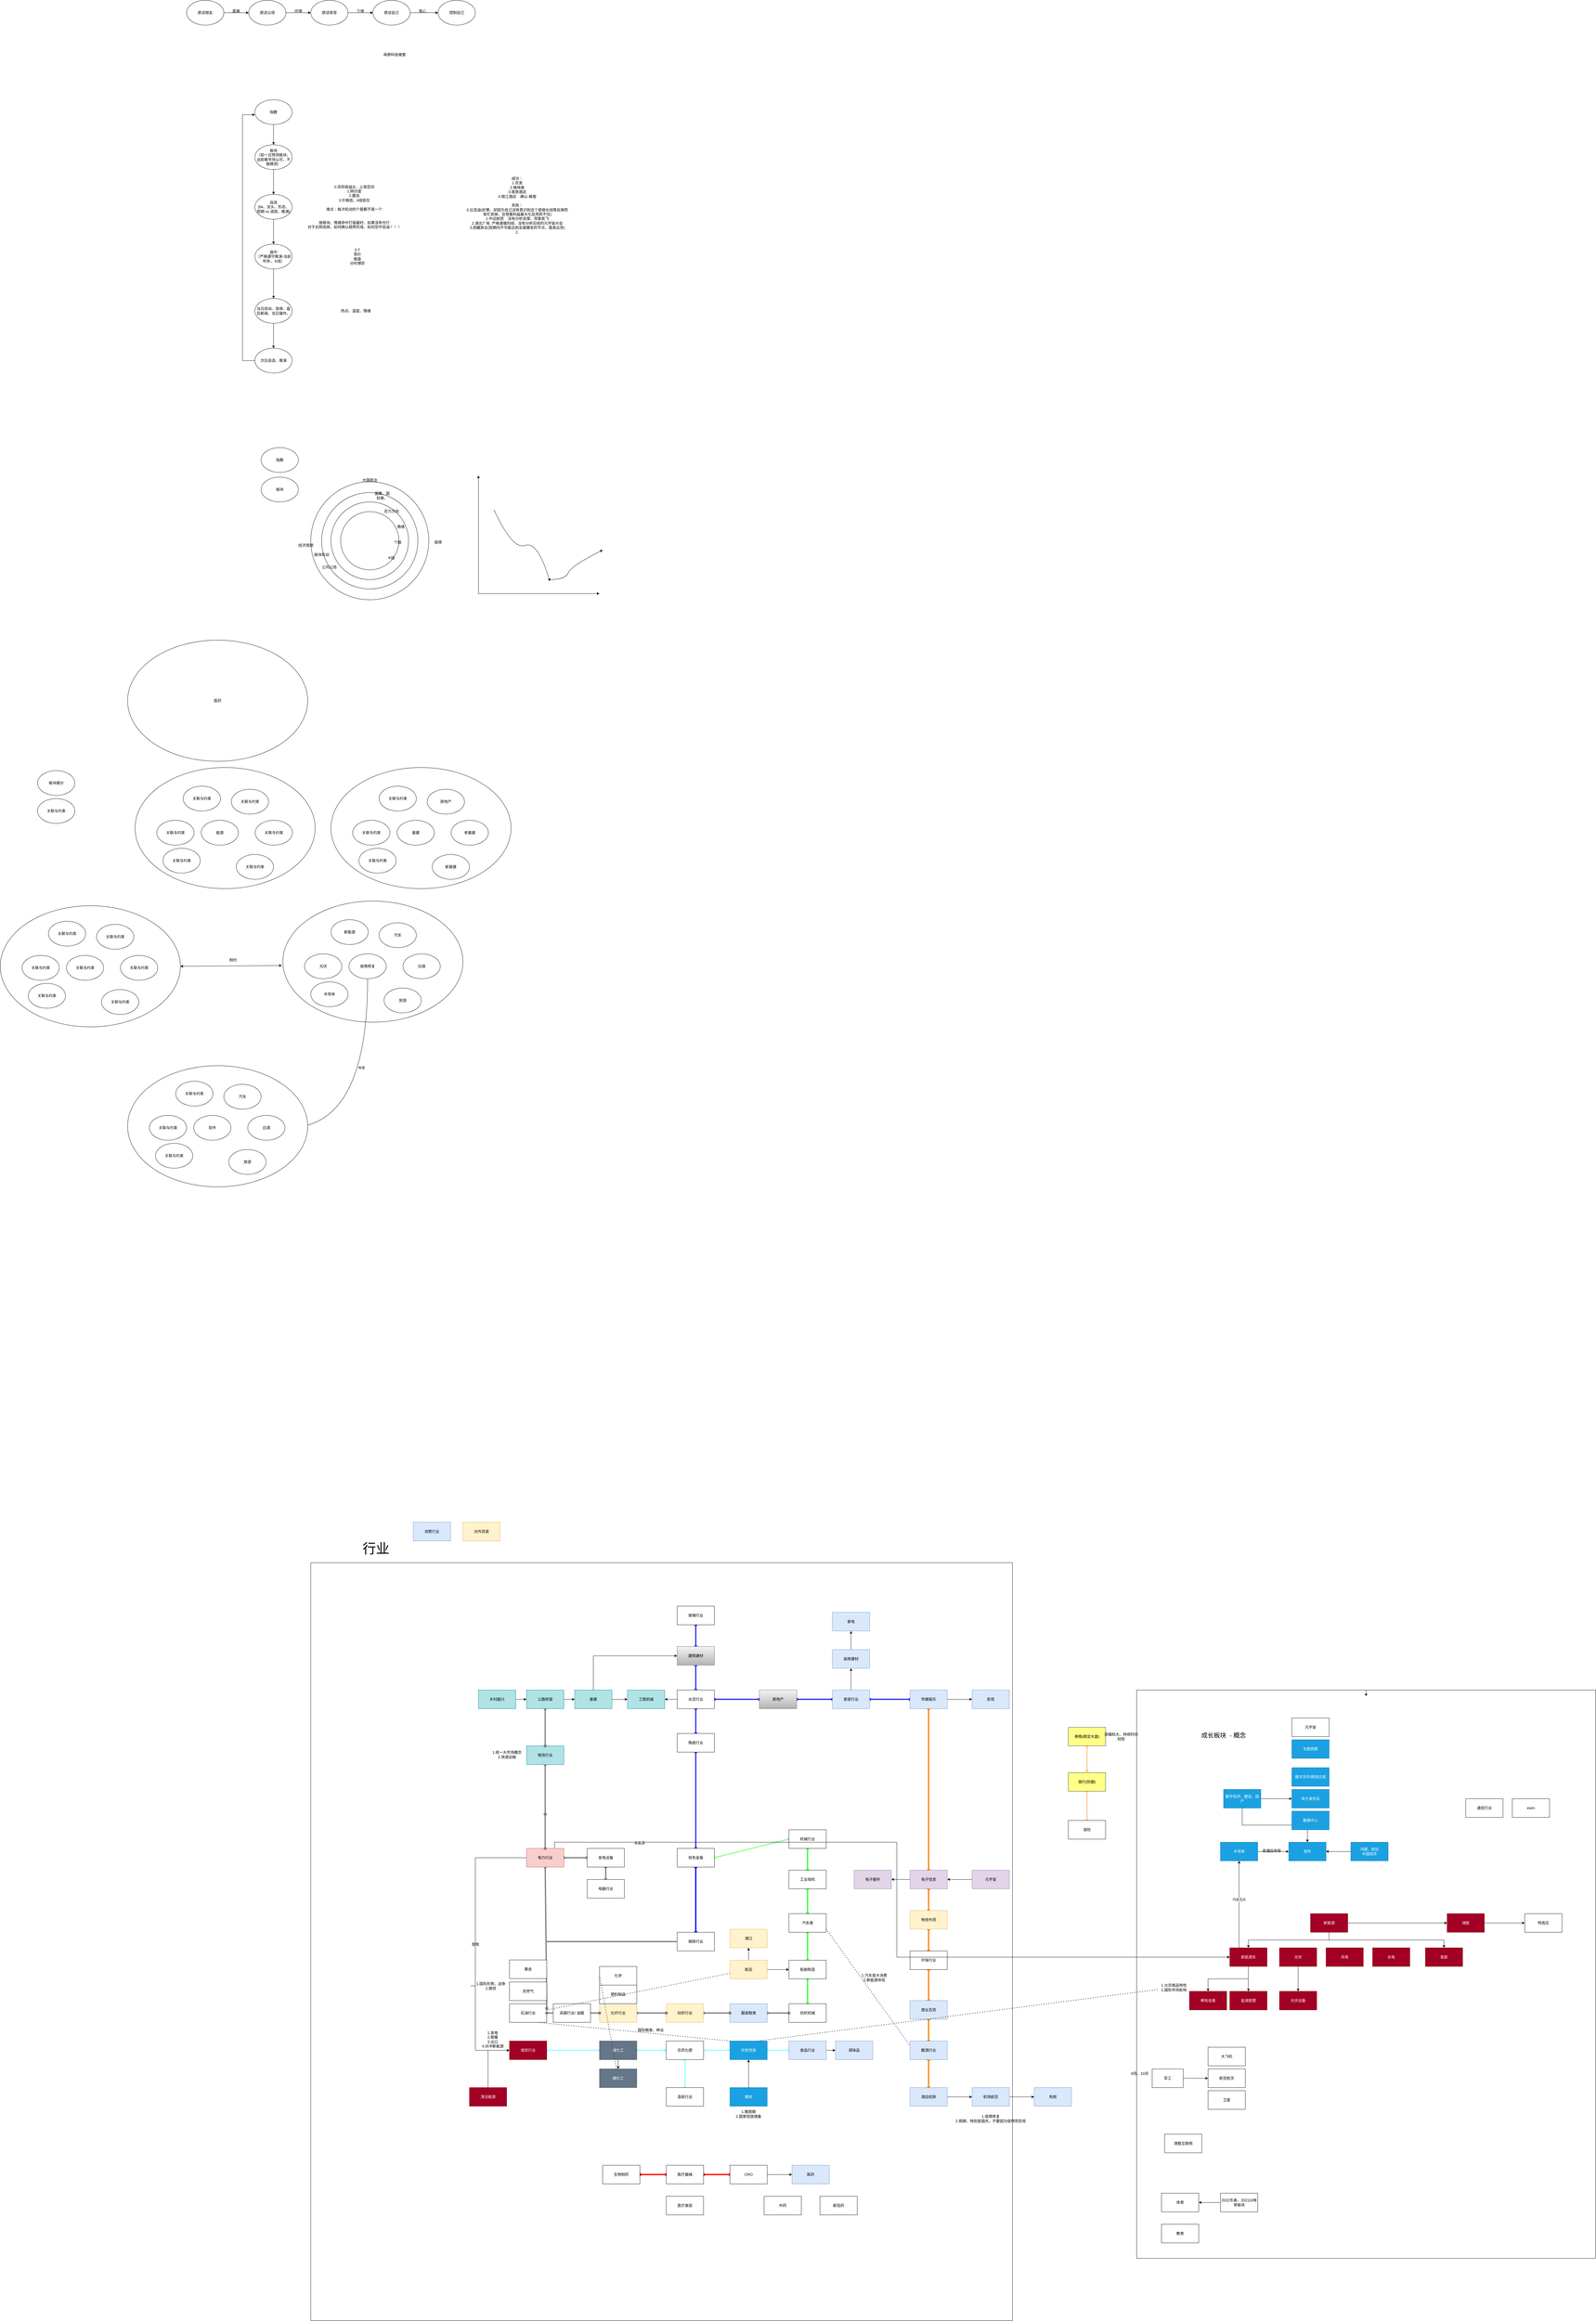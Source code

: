 <mxfile version="20.3.0" type="github">
  <diagram id="ldY1qM2QLt-F-Y-WQ3xt" name="Page-1">
    <mxGraphModel dx="2500" dy="941" grid="1" gridSize="10" guides="1" tooltips="1" connect="1" arrows="1" fold="1" page="1" pageScale="1" pageWidth="827" pageHeight="1169" math="0" shadow="0">
      <root>
        <mxCell id="0" />
        <mxCell id="1" parent="0" />
        <mxCell id="4uQCtZzEzjz5VoVeqCpC-237" value="" style="rounded=0;whiteSpace=wrap;html=1;fontSize=20;" parent="1" vertex="1">
          <mxGeometry x="460" y="5150" width="2260" height="2440" as="geometry" />
        </mxCell>
        <mxCell id="4uQCtZzEzjz5VoVeqCpC-235" value="" style="rounded=0;whiteSpace=wrap;html=1;" parent="1" vertex="1">
          <mxGeometry x="3120" y="5560" width="1478" height="1830" as="geometry" />
        </mxCell>
        <mxCell id="4uQCtZzEzjz5VoVeqCpC-86" value="" style="ellipse;whiteSpace=wrap;html=1;" parent="1" vertex="1">
          <mxGeometry x="370" y="3020" width="580" height="390" as="geometry" />
        </mxCell>
        <mxCell id="4uQCtZzEzjz5VoVeqCpC-85" value="" style="ellipse;whiteSpace=wrap;html=1;" parent="1" vertex="1">
          <mxGeometry x="-540" y="3035" width="580" height="390" as="geometry" />
        </mxCell>
        <mxCell id="4uQCtZzEzjz5VoVeqCpC-3" value="" style="edgeStyle=orthogonalEdgeStyle;rounded=0;orthogonalLoop=1;jettySize=auto;html=1;" parent="1" source="4uQCtZzEzjz5VoVeqCpC-1" target="4uQCtZzEzjz5VoVeqCpC-2" edge="1">
          <mxGeometry relative="1" as="geometry" />
        </mxCell>
        <mxCell id="4uQCtZzEzjz5VoVeqCpC-1" value="原谅朋友" style="ellipse;whiteSpace=wrap;html=1;" parent="1" vertex="1">
          <mxGeometry x="60" y="120" width="120" height="80" as="geometry" />
        </mxCell>
        <mxCell id="4uQCtZzEzjz5VoVeqCpC-5" value="" style="edgeStyle=orthogonalEdgeStyle;rounded=0;orthogonalLoop=1;jettySize=auto;html=1;" parent="1" source="4uQCtZzEzjz5VoVeqCpC-2" target="4uQCtZzEzjz5VoVeqCpC-4" edge="1">
          <mxGeometry relative="1" as="geometry" />
        </mxCell>
        <mxCell id="4uQCtZzEzjz5VoVeqCpC-2" value="原谅父母" style="ellipse;whiteSpace=wrap;html=1;" parent="1" vertex="1">
          <mxGeometry x="260" y="120" width="120" height="80" as="geometry" />
        </mxCell>
        <mxCell id="4uQCtZzEzjz5VoVeqCpC-7" value="" style="edgeStyle=orthogonalEdgeStyle;rounded=0;orthogonalLoop=1;jettySize=auto;html=1;" parent="1" source="4uQCtZzEzjz5VoVeqCpC-4" target="4uQCtZzEzjz5VoVeqCpC-6" edge="1">
          <mxGeometry relative="1" as="geometry" />
        </mxCell>
        <mxCell id="4uQCtZzEzjz5VoVeqCpC-4" value="原谅哥哥" style="ellipse;whiteSpace=wrap;html=1;" parent="1" vertex="1">
          <mxGeometry x="460" y="120" width="120" height="80" as="geometry" />
        </mxCell>
        <mxCell id="4uQCtZzEzjz5VoVeqCpC-9" value="" style="edgeStyle=orthogonalEdgeStyle;rounded=0;orthogonalLoop=1;jettySize=auto;html=1;" parent="1" source="4uQCtZzEzjz5VoVeqCpC-6" target="4uQCtZzEzjz5VoVeqCpC-8" edge="1">
          <mxGeometry relative="1" as="geometry" />
        </mxCell>
        <mxCell id="4uQCtZzEzjz5VoVeqCpC-6" value="原谅自己" style="ellipse;whiteSpace=wrap;html=1;" parent="1" vertex="1">
          <mxGeometry x="660" y="120" width="120" height="80" as="geometry" />
        </mxCell>
        <mxCell id="4uQCtZzEzjz5VoVeqCpC-8" value="控制自己" style="ellipse;whiteSpace=wrap;html=1;" parent="1" vertex="1">
          <mxGeometry x="870" y="120" width="120" height="80" as="geometry" />
        </mxCell>
        <mxCell id="4uQCtZzEzjz5VoVeqCpC-10" value="距离" style="text;html=1;strokeColor=none;fillColor=none;align=center;verticalAlign=middle;whiteSpace=wrap;rounded=0;" parent="1" vertex="1">
          <mxGeometry x="190" y="140" width="60" height="30" as="geometry" />
        </mxCell>
        <mxCell id="4uQCtZzEzjz5VoVeqCpC-14" value="环境" style="text;html=1;strokeColor=none;fillColor=none;align=center;verticalAlign=middle;whiteSpace=wrap;rounded=0;" parent="1" vertex="1">
          <mxGeometry x="390" y="140" width="60" height="30" as="geometry" />
        </mxCell>
        <mxCell id="4uQCtZzEzjz5VoVeqCpC-15" value="个体" style="text;html=1;strokeColor=none;fillColor=none;align=center;verticalAlign=middle;whiteSpace=wrap;rounded=0;" parent="1" vertex="1">
          <mxGeometry x="590" y="140" width="60" height="30" as="geometry" />
        </mxCell>
        <mxCell id="4uQCtZzEzjz5VoVeqCpC-16" value="我心" style="text;html=1;strokeColor=none;fillColor=none;align=center;verticalAlign=middle;whiteSpace=wrap;rounded=0;" parent="1" vertex="1">
          <mxGeometry x="790" y="140" width="60" height="30" as="geometry" />
        </mxCell>
        <mxCell id="4uQCtZzEzjz5VoVeqCpC-19" value="" style="edgeStyle=orthogonalEdgeStyle;rounded=0;orthogonalLoop=1;jettySize=auto;html=1;" parent="1" source="4uQCtZzEzjz5VoVeqCpC-17" target="4uQCtZzEzjz5VoVeqCpC-18" edge="1">
          <mxGeometry relative="1" as="geometry" />
        </mxCell>
        <mxCell id="4uQCtZzEzjz5VoVeqCpC-17" value="指数" style="ellipse;whiteSpace=wrap;html=1;" parent="1" vertex="1">
          <mxGeometry x="280" y="440" width="120" height="80" as="geometry" />
        </mxCell>
        <mxCell id="4uQCtZzEzjz5VoVeqCpC-26" value="" style="edgeStyle=orthogonalEdgeStyle;rounded=0;orthogonalLoop=1;jettySize=auto;html=1;" parent="1" source="4uQCtZzEzjz5VoVeqCpC-18" target="4uQCtZzEzjz5VoVeqCpC-25" edge="1">
          <mxGeometry relative="1" as="geometry" />
        </mxCell>
        <mxCell id="4uQCtZzEzjz5VoVeqCpC-18" value="板块&lt;br&gt;（前一日预测板块，当前看市场认可，不做猜测）" style="ellipse;whiteSpace=wrap;html=1;" parent="1" vertex="1">
          <mxGeometry x="280" y="585" width="120" height="80" as="geometry" />
        </mxCell>
        <mxCell id="4uQCtZzEzjz5VoVeqCpC-35" value="" style="edgeStyle=orthogonalEdgeStyle;rounded=0;orthogonalLoop=1;jettySize=auto;html=1;" parent="1" source="4uQCtZzEzjz5VoVeqCpC-25" target="4uQCtZzEzjz5VoVeqCpC-34" edge="1">
          <mxGeometry relative="1" as="geometry" />
        </mxCell>
        <mxCell id="4uQCtZzEzjz5VoVeqCpC-25" value="自选&lt;br&gt;(bk、龙头、形态、&lt;br&gt;短期 vs 波段、推演)" style="ellipse;whiteSpace=wrap;html=1;" parent="1" vertex="1">
          <mxGeometry x="280" y="745" width="120" height="80" as="geometry" />
        </mxCell>
        <mxCell id="4uQCtZzEzjz5VoVeqCpC-31" value="" style="edgeStyle=orthogonalEdgeStyle;rounded=0;orthogonalLoop=1;jettySize=auto;html=1;" parent="1" source="4uQCtZzEzjz5VoVeqCpC-28" target="4uQCtZzEzjz5VoVeqCpC-30" edge="1">
          <mxGeometry relative="1" as="geometry" />
        </mxCell>
        <mxCell id="4uQCtZzEzjz5VoVeqCpC-28" value="当日异动、涨停、盘后新闻、当日操作、" style="ellipse;whiteSpace=wrap;html=1;" parent="1" vertex="1">
          <mxGeometry x="280" y="1080" width="120" height="80" as="geometry" />
        </mxCell>
        <mxCell id="4uQCtZzEzjz5VoVeqCpC-32" style="edgeStyle=orthogonalEdgeStyle;rounded=0;orthogonalLoop=1;jettySize=auto;html=1;exitX=0;exitY=0.5;exitDx=0;exitDy=0;entryX=0;entryY=0.605;entryDx=0;entryDy=0;entryPerimeter=0;" parent="1" source="4uQCtZzEzjz5VoVeqCpC-30" target="4uQCtZzEzjz5VoVeqCpC-17" edge="1">
          <mxGeometry relative="1" as="geometry">
            <Array as="points">
              <mxPoint x="240" y="1280" />
              <mxPoint x="240" y="488" />
            </Array>
          </mxGeometry>
        </mxCell>
        <mxCell id="4uQCtZzEzjz5VoVeqCpC-30" value="次日自选、推演" style="ellipse;whiteSpace=wrap;html=1;" parent="1" vertex="1">
          <mxGeometry x="280" y="1240" width="120" height="80" as="geometry" />
        </mxCell>
        <mxCell id="4uQCtZzEzjz5VoVeqCpC-36" style="edgeStyle=orthogonalEdgeStyle;rounded=0;orthogonalLoop=1;jettySize=auto;html=1;exitX=0.5;exitY=1;exitDx=0;exitDy=0;" parent="1" source="4uQCtZzEzjz5VoVeqCpC-34" target="4uQCtZzEzjz5VoVeqCpC-28" edge="1">
          <mxGeometry relative="1" as="geometry" />
        </mxCell>
        <mxCell id="4uQCtZzEzjz5VoVeqCpC-34" value="盘中&lt;br&gt;（严格遵守推演-当前市场 、K线）" style="ellipse;whiteSpace=wrap;html=1;" parent="1" vertex="1">
          <mxGeometry x="280" y="905" width="120" height="80" as="geometry" />
        </mxCell>
        <mxCell id="4uQCtZzEzjz5VoVeqCpC-42" value="成功：&lt;br&gt;1.农发&lt;br&gt;2.格林美&lt;br&gt;3.首旅酒店&lt;br&gt;4.锦江酒店&amp;nbsp; &amp;nbsp; 确认-解套&lt;br&gt;&lt;br&gt;失败：&lt;br&gt;0.比亚迪(好票、却因为自己没有意识到这个是做长线等反弹而匆忙卖掉、总想着利益最大化反而抓不住)&lt;br&gt;1.中远航控&amp;nbsp; &amp;nbsp; 没有分析支撑、导致卖飞&lt;br&gt;2.湖北广电&amp;nbsp; 严格遵循均线、没有分析后续的元宇宙大会&lt;br&gt;3.西藏旅业(短期内不可能达到全面爆发的节点、逢高出货)&lt;br&gt;2." style="text;html=1;strokeColor=none;fillColor=none;align=center;verticalAlign=middle;whiteSpace=wrap;rounded=0;" parent="1" vertex="1">
          <mxGeometry x="960" y="700" width="330" height="160" as="geometry" />
        </mxCell>
        <mxCell id="4uQCtZzEzjz5VoVeqCpC-43" value="闻泰科技被套" style="text;html=1;strokeColor=none;fillColor=none;align=center;verticalAlign=middle;whiteSpace=wrap;rounded=0;" parent="1" vertex="1">
          <mxGeometry x="620" y="280" width="220" height="30" as="geometry" />
        </mxCell>
        <mxCell id="4uQCtZzEzjz5VoVeqCpC-44" value="" style="ellipse;whiteSpace=wrap;html=1;aspect=fixed;" parent="1" vertex="1">
          <mxGeometry x="460" y="1670" width="380" height="380" as="geometry" />
        </mxCell>
        <mxCell id="4uQCtZzEzjz5VoVeqCpC-45" value="大国政治" style="text;html=1;strokeColor=none;fillColor=none;align=center;verticalAlign=middle;whiteSpace=wrap;rounded=0;" parent="1" vertex="1">
          <mxGeometry x="620" y="1650" width="60" height="30" as="geometry" />
        </mxCell>
        <mxCell id="4uQCtZzEzjz5VoVeqCpC-46" value="经济周期" style="text;html=1;strokeColor=none;fillColor=none;align=center;verticalAlign=middle;whiteSpace=wrap;rounded=0;" parent="1" vertex="1">
          <mxGeometry x="414" y="1860" width="60" height="30" as="geometry" />
        </mxCell>
        <mxCell id="4uQCtZzEzjz5VoVeqCpC-47" value="疫情" style="text;html=1;strokeColor=none;fillColor=none;align=center;verticalAlign=middle;whiteSpace=wrap;rounded=0;" parent="1" vertex="1">
          <mxGeometry x="840" y="1850" width="60" height="30" as="geometry" />
        </mxCell>
        <mxCell id="4uQCtZzEzjz5VoVeqCpC-48" value="战争" style="text;html=1;strokeColor=none;fillColor=none;align=center;verticalAlign=middle;whiteSpace=wrap;rounded=0;" parent="1" vertex="1">
          <mxGeometry x="204" y="2605" width="60" height="30" as="geometry" />
        </mxCell>
        <mxCell id="4uQCtZzEzjz5VoVeqCpC-49" value="" style="ellipse;whiteSpace=wrap;html=1;aspect=fixed;" parent="1" vertex="1">
          <mxGeometry x="495" y="1705" width="310" height="310" as="geometry" />
        </mxCell>
        <mxCell id="4uQCtZzEzjz5VoVeqCpC-50" value="国策、国际策、" style="text;html=1;strokeColor=none;fillColor=none;align=center;verticalAlign=middle;whiteSpace=wrap;rounded=0;" parent="1" vertex="1">
          <mxGeometry x="660" y="1700" width="60" height="30" as="geometry" />
        </mxCell>
        <mxCell id="4uQCtZzEzjz5VoVeqCpC-51" value="公司公告" style="text;html=1;strokeColor=none;fillColor=none;align=center;verticalAlign=middle;whiteSpace=wrap;rounded=0;" parent="1" vertex="1">
          <mxGeometry x="490" y="1930" width="60" height="30" as="geometry" />
        </mxCell>
        <mxCell id="4uQCtZzEzjz5VoVeqCpC-52" value="板块轮动" style="text;html=1;strokeColor=none;fillColor=none;align=center;verticalAlign=middle;whiteSpace=wrap;rounded=0;" parent="1" vertex="1">
          <mxGeometry x="465" y="1890" width="60" height="30" as="geometry" />
        </mxCell>
        <mxCell id="4uQCtZzEzjz5VoVeqCpC-53" value="" style="ellipse;whiteSpace=wrap;html=1;aspect=fixed;" parent="1" vertex="1">
          <mxGeometry x="525" y="1735" width="250" height="250" as="geometry" />
        </mxCell>
        <mxCell id="4uQCtZzEzjz5VoVeqCpC-54" value="合力方向" style="text;html=1;strokeColor=none;fillColor=none;align=center;verticalAlign=middle;whiteSpace=wrap;rounded=0;" parent="1" vertex="1">
          <mxGeometry x="690" y="1750" width="60" height="30" as="geometry" />
        </mxCell>
        <mxCell id="4uQCtZzEzjz5VoVeqCpC-55" value="情绪" style="text;html=1;strokeColor=none;fillColor=none;align=center;verticalAlign=middle;whiteSpace=wrap;rounded=0;" parent="1" vertex="1">
          <mxGeometry x="720" y="1800" width="60" height="30" as="geometry" />
        </mxCell>
        <mxCell id="4uQCtZzEzjz5VoVeqCpC-56" value="" style="ellipse;whiteSpace=wrap;html=1;aspect=fixed;" parent="1" vertex="1">
          <mxGeometry x="556.25" y="1766.25" width="187.5" height="187.5" as="geometry" />
        </mxCell>
        <mxCell id="4uQCtZzEzjz5VoVeqCpC-57" value="个股" style="text;html=1;strokeColor=none;fillColor=none;align=center;verticalAlign=middle;whiteSpace=wrap;rounded=0;" parent="1" vertex="1">
          <mxGeometry x="710" y="1850" width="60" height="30" as="geometry" />
        </mxCell>
        <mxCell id="4uQCtZzEzjz5VoVeqCpC-58" value="K线" style="text;html=1;strokeColor=none;fillColor=none;align=center;verticalAlign=middle;whiteSpace=wrap;rounded=0;" parent="1" vertex="1">
          <mxGeometry x="690" y="1900" width="60" height="30" as="geometry" />
        </mxCell>
        <mxCell id="4uQCtZzEzjz5VoVeqCpC-59" value="" style="endArrow=classic;html=1;rounded=0;" parent="1" edge="1">
          <mxGeometry width="50" height="50" relative="1" as="geometry">
            <mxPoint x="1000" y="2030" as="sourcePoint" />
            <mxPoint x="1000" y="1650" as="targetPoint" />
          </mxGeometry>
        </mxCell>
        <mxCell id="4uQCtZzEzjz5VoVeqCpC-60" value="" style="endArrow=classic;html=1;rounded=0;" parent="1" edge="1">
          <mxGeometry width="50" height="50" relative="1" as="geometry">
            <mxPoint x="1000" y="2030" as="sourcePoint" />
            <mxPoint x="1390" y="2030" as="targetPoint" />
          </mxGeometry>
        </mxCell>
        <mxCell id="4uQCtZzEzjz5VoVeqCpC-62" value="" style="curved=1;endArrow=classic;html=1;rounded=0;" parent="1" edge="1">
          <mxGeometry width="50" height="50" relative="1" as="geometry">
            <mxPoint x="1050" y="1760" as="sourcePoint" />
            <mxPoint x="1230" y="1990" as="targetPoint" />
            <Array as="points">
              <mxPoint x="1110" y="1890" />
              <mxPoint x="1190" y="1860" />
            </Array>
          </mxGeometry>
        </mxCell>
        <mxCell id="4uQCtZzEzjz5VoVeqCpC-63" value="" style="curved=1;endArrow=classic;html=1;rounded=0;" parent="1" edge="1">
          <mxGeometry width="50" height="50" relative="1" as="geometry">
            <mxPoint x="1230" y="1985" as="sourcePoint" />
            <mxPoint x="1400" y="1890" as="targetPoint" />
            <Array as="points">
              <mxPoint x="1280" y="1985" />
              <mxPoint x="1300" y="1940" />
            </Array>
          </mxGeometry>
        </mxCell>
        <mxCell id="4uQCtZzEzjz5VoVeqCpC-64" value="板块细分" style="ellipse;whiteSpace=wrap;html=1;" parent="1" vertex="1">
          <mxGeometry x="-420" y="2600" width="120" height="80" as="geometry" />
        </mxCell>
        <mxCell id="4uQCtZzEzjz5VoVeqCpC-65" value="关联与约束" style="ellipse;whiteSpace=wrap;html=1;" parent="1" vertex="1">
          <mxGeometry x="-420" y="2690" width="120" height="80" as="geometry" />
        </mxCell>
        <mxCell id="4uQCtZzEzjz5VoVeqCpC-66" value="指数" style="ellipse;whiteSpace=wrap;html=1;" parent="1" vertex="1">
          <mxGeometry x="300" y="1560" width="120" height="80" as="geometry" />
        </mxCell>
        <mxCell id="4uQCtZzEzjz5VoVeqCpC-67" value="板块" style="ellipse;whiteSpace=wrap;html=1;" parent="1" vertex="1">
          <mxGeometry x="300" y="1655" width="120" height="80" as="geometry" />
        </mxCell>
        <mxCell id="4uQCtZzEzjz5VoVeqCpC-76" style="edgeStyle=orthogonalEdgeStyle;curved=1;rounded=0;orthogonalLoop=1;jettySize=auto;html=1;exitX=0.5;exitY=1;exitDx=0;exitDy=0;entryX=1;entryY=0.5;entryDx=0;entryDy=0;" parent="1" source="4uQCtZzEzjz5VoVeqCpC-68" target="4uQCtZzEzjz5VoVeqCpC-75" edge="1">
          <mxGeometry relative="1" as="geometry" />
        </mxCell>
        <mxCell id="4uQCtZzEzjz5VoVeqCpC-77" value="传导" style="edgeLabel;html=1;align=center;verticalAlign=middle;resizable=0;points=[];" parent="4uQCtZzEzjz5VoVeqCpC-76" vertex="1" connectable="0">
          <mxGeometry x="-0.227" y="-20" relative="1" as="geometry">
            <mxPoint as="offset" />
          </mxGeometry>
        </mxCell>
        <mxCell id="4uQCtZzEzjz5VoVeqCpC-68" value="疫情修复" style="ellipse;whiteSpace=wrap;html=1;" parent="1" vertex="1">
          <mxGeometry x="583" y="3190" width="120" height="80" as="geometry" />
        </mxCell>
        <mxCell id="4uQCtZzEzjz5VoVeqCpC-69" value="汽车" style="ellipse;whiteSpace=wrap;html=1;" parent="1" vertex="1">
          <mxGeometry x="680" y="3090" width="120" height="80" as="geometry" />
        </mxCell>
        <mxCell id="4uQCtZzEzjz5VoVeqCpC-70" value="白酒" style="ellipse;whiteSpace=wrap;html=1;" parent="1" vertex="1">
          <mxGeometry x="757" y="3190" width="120" height="80" as="geometry" />
        </mxCell>
        <mxCell id="4uQCtZzEzjz5VoVeqCpC-71" value="旅游" style="ellipse;whiteSpace=wrap;html=1;" parent="1" vertex="1">
          <mxGeometry x="696" y="3300" width="120" height="80" as="geometry" />
        </mxCell>
        <mxCell id="4uQCtZzEzjz5VoVeqCpC-72" value="新能源" style="ellipse;whiteSpace=wrap;html=1;" parent="1" vertex="1">
          <mxGeometry x="525" y="3080" width="120" height="80" as="geometry" />
        </mxCell>
        <mxCell id="4uQCtZzEzjz5VoVeqCpC-73" value="半导体" style="ellipse;whiteSpace=wrap;html=1;" parent="1" vertex="1">
          <mxGeometry x="460" y="3280" width="120" height="80" as="geometry" />
        </mxCell>
        <mxCell id="4uQCtZzEzjz5VoVeqCpC-74" value="光伏" style="ellipse;whiteSpace=wrap;html=1;" parent="1" vertex="1">
          <mxGeometry x="440" y="3190" width="120" height="80" as="geometry" />
        </mxCell>
        <mxCell id="4uQCtZzEzjz5VoVeqCpC-75" value="旅游" style="ellipse;whiteSpace=wrap;html=1;" parent="1" vertex="1">
          <mxGeometry x="260" y="3710" width="120" height="80" as="geometry" />
        </mxCell>
        <mxCell id="4uQCtZzEzjz5VoVeqCpC-78" value="关联与约束" style="ellipse;whiteSpace=wrap;html=1;" parent="1" vertex="1">
          <mxGeometry x="-327" y="3195" width="120" height="80" as="geometry" />
        </mxCell>
        <mxCell id="4uQCtZzEzjz5VoVeqCpC-79" value="关联与约束" style="ellipse;whiteSpace=wrap;html=1;" parent="1" vertex="1">
          <mxGeometry x="-230" y="3095" width="120" height="80" as="geometry" />
        </mxCell>
        <mxCell id="4uQCtZzEzjz5VoVeqCpC-80" value="关联与约束" style="ellipse;whiteSpace=wrap;html=1;" parent="1" vertex="1">
          <mxGeometry x="-153" y="3195" width="120" height="80" as="geometry" />
        </mxCell>
        <mxCell id="4uQCtZzEzjz5VoVeqCpC-81" value="关联与约束" style="ellipse;whiteSpace=wrap;html=1;" parent="1" vertex="1">
          <mxGeometry x="-214" y="3305" width="120" height="80" as="geometry" />
        </mxCell>
        <mxCell id="4uQCtZzEzjz5VoVeqCpC-82" value="关联与约束" style="ellipse;whiteSpace=wrap;html=1;" parent="1" vertex="1">
          <mxGeometry x="-385" y="3085" width="120" height="80" as="geometry" />
        </mxCell>
        <mxCell id="4uQCtZzEzjz5VoVeqCpC-83" value="关联与约束" style="ellipse;whiteSpace=wrap;html=1;" parent="1" vertex="1">
          <mxGeometry x="-450" y="3285" width="120" height="80" as="geometry" />
        </mxCell>
        <mxCell id="4uQCtZzEzjz5VoVeqCpC-84" value="关联与约束" style="ellipse;whiteSpace=wrap;html=1;" parent="1" vertex="1">
          <mxGeometry x="-470" y="3195" width="120" height="80" as="geometry" />
        </mxCell>
        <mxCell id="4uQCtZzEzjz5VoVeqCpC-87" value="" style="endArrow=classic;startArrow=classic;html=1;rounded=0;curved=1;exitX=1;exitY=0.5;exitDx=0;exitDy=0;entryX=-0.006;entryY=0.532;entryDx=0;entryDy=0;entryPerimeter=0;" parent="1" source="4uQCtZzEzjz5VoVeqCpC-85" target="4uQCtZzEzjz5VoVeqCpC-86" edge="1">
          <mxGeometry width="50" height="50" relative="1" as="geometry">
            <mxPoint x="240" y="3360" as="sourcePoint" />
            <mxPoint x="290" y="3310" as="targetPoint" />
          </mxGeometry>
        </mxCell>
        <mxCell id="4uQCtZzEzjz5VoVeqCpC-88" value="制约" style="text;html=1;strokeColor=none;fillColor=none;align=center;verticalAlign=middle;whiteSpace=wrap;rounded=0;" parent="1" vertex="1">
          <mxGeometry x="180" y="3195" width="60" height="30" as="geometry" />
        </mxCell>
        <mxCell id="4uQCtZzEzjz5VoVeqCpC-89" value="" style="ellipse;whiteSpace=wrap;html=1;" parent="1" vertex="1">
          <mxGeometry x="-106" y="2590" width="580" height="390" as="geometry" />
        </mxCell>
        <mxCell id="4uQCtZzEzjz5VoVeqCpC-90" value="能源" style="ellipse;whiteSpace=wrap;html=1;" parent="1" vertex="1">
          <mxGeometry x="107" y="2760" width="120" height="80" as="geometry" />
        </mxCell>
        <mxCell id="4uQCtZzEzjz5VoVeqCpC-91" value="关联与约束" style="ellipse;whiteSpace=wrap;html=1;" parent="1" vertex="1">
          <mxGeometry x="204" y="2660" width="120" height="80" as="geometry" />
        </mxCell>
        <mxCell id="4uQCtZzEzjz5VoVeqCpC-92" value="关联与约束" style="ellipse;whiteSpace=wrap;html=1;" parent="1" vertex="1">
          <mxGeometry x="281" y="2760" width="120" height="80" as="geometry" />
        </mxCell>
        <mxCell id="4uQCtZzEzjz5VoVeqCpC-93" value="关联与约束" style="ellipse;whiteSpace=wrap;html=1;" parent="1" vertex="1">
          <mxGeometry x="220" y="2870" width="120" height="80" as="geometry" />
        </mxCell>
        <mxCell id="4uQCtZzEzjz5VoVeqCpC-94" value="关联与约束" style="ellipse;whiteSpace=wrap;html=1;" parent="1" vertex="1">
          <mxGeometry x="49" y="2650" width="120" height="80" as="geometry" />
        </mxCell>
        <mxCell id="4uQCtZzEzjz5VoVeqCpC-95" value="关联与约束" style="ellipse;whiteSpace=wrap;html=1;" parent="1" vertex="1">
          <mxGeometry x="-16" y="2850" width="120" height="80" as="geometry" />
        </mxCell>
        <mxCell id="4uQCtZzEzjz5VoVeqCpC-96" value="关联与约束" style="ellipse;whiteSpace=wrap;html=1;" parent="1" vertex="1">
          <mxGeometry x="-36" y="2760" width="120" height="80" as="geometry" />
        </mxCell>
        <mxCell id="4uQCtZzEzjz5VoVeqCpC-97" value="战争" style="text;html=1;strokeColor=none;fillColor=none;align=center;verticalAlign=middle;whiteSpace=wrap;rounded=0;" parent="1" vertex="1">
          <mxGeometry x="835" y="2605" width="60" height="30" as="geometry" />
        </mxCell>
        <mxCell id="4uQCtZzEzjz5VoVeqCpC-98" value="" style="ellipse;whiteSpace=wrap;html=1;" parent="1" vertex="1">
          <mxGeometry x="525" y="2590" width="580" height="390" as="geometry" />
        </mxCell>
        <mxCell id="4uQCtZzEzjz5VoVeqCpC-99" value="基建" style="ellipse;whiteSpace=wrap;html=1;" parent="1" vertex="1">
          <mxGeometry x="738" y="2760" width="120" height="80" as="geometry" />
        </mxCell>
        <mxCell id="4uQCtZzEzjz5VoVeqCpC-100" value="房地产" style="ellipse;whiteSpace=wrap;html=1;" parent="1" vertex="1">
          <mxGeometry x="835" y="2660" width="120" height="80" as="geometry" />
        </mxCell>
        <mxCell id="4uQCtZzEzjz5VoVeqCpC-101" value="老基建" style="ellipse;whiteSpace=wrap;html=1;" parent="1" vertex="1">
          <mxGeometry x="912" y="2760" width="120" height="80" as="geometry" />
        </mxCell>
        <mxCell id="4uQCtZzEzjz5VoVeqCpC-102" value="新基建" style="ellipse;whiteSpace=wrap;html=1;" parent="1" vertex="1">
          <mxGeometry x="851" y="2870" width="120" height="80" as="geometry" />
        </mxCell>
        <mxCell id="4uQCtZzEzjz5VoVeqCpC-103" value="关联与约束" style="ellipse;whiteSpace=wrap;html=1;" parent="1" vertex="1">
          <mxGeometry x="680" y="2650" width="120" height="80" as="geometry" />
        </mxCell>
        <mxCell id="4uQCtZzEzjz5VoVeqCpC-104" value="关联与约束" style="ellipse;whiteSpace=wrap;html=1;" parent="1" vertex="1">
          <mxGeometry x="615" y="2850" width="120" height="80" as="geometry" />
        </mxCell>
        <mxCell id="4uQCtZzEzjz5VoVeqCpC-105" value="关联与约束" style="ellipse;whiteSpace=wrap;html=1;" parent="1" vertex="1">
          <mxGeometry x="595" y="2760" width="120" height="80" as="geometry" />
        </mxCell>
        <mxCell id="4uQCtZzEzjz5VoVeqCpC-106" value="" style="ellipse;whiteSpace=wrap;html=1;" parent="1" vertex="1">
          <mxGeometry x="-130" y="3550" width="580" height="390" as="geometry" />
        </mxCell>
        <mxCell id="4uQCtZzEzjz5VoVeqCpC-107" value="软件" style="ellipse;whiteSpace=wrap;html=1;" parent="1" vertex="1">
          <mxGeometry x="83" y="3710" width="120" height="80" as="geometry" />
        </mxCell>
        <mxCell id="4uQCtZzEzjz5VoVeqCpC-108" value="汽车" style="ellipse;whiteSpace=wrap;html=1;" parent="1" vertex="1">
          <mxGeometry x="180" y="3610" width="120" height="80" as="geometry" />
        </mxCell>
        <mxCell id="4uQCtZzEzjz5VoVeqCpC-109" value="白酒" style="ellipse;whiteSpace=wrap;html=1;" parent="1" vertex="1">
          <mxGeometry x="257" y="3710" width="120" height="80" as="geometry" />
        </mxCell>
        <mxCell id="4uQCtZzEzjz5VoVeqCpC-110" value="旅游" style="ellipse;whiteSpace=wrap;html=1;" parent="1" vertex="1">
          <mxGeometry x="196" y="3820" width="120" height="80" as="geometry" />
        </mxCell>
        <mxCell id="4uQCtZzEzjz5VoVeqCpC-111" value="关联与约束" style="ellipse;whiteSpace=wrap;html=1;" parent="1" vertex="1">
          <mxGeometry x="25" y="3600" width="120" height="80" as="geometry" />
        </mxCell>
        <mxCell id="4uQCtZzEzjz5VoVeqCpC-112" value="关联与约束" style="ellipse;whiteSpace=wrap;html=1;" parent="1" vertex="1">
          <mxGeometry x="-40" y="3800" width="120" height="80" as="geometry" />
        </mxCell>
        <mxCell id="4uQCtZzEzjz5VoVeqCpC-113" value="关联与约束" style="ellipse;whiteSpace=wrap;html=1;" parent="1" vertex="1">
          <mxGeometry x="-60" y="3710" width="120" height="80" as="geometry" />
        </mxCell>
        <mxCell id="4uQCtZzEzjz5VoVeqCpC-115" value="医药" style="ellipse;whiteSpace=wrap;html=1;" parent="1" vertex="1">
          <mxGeometry x="-130" y="2180" width="580" height="390" as="geometry" />
        </mxCell>
        <mxCell id="4uQCtZzEzjz5VoVeqCpC-116" value="0.风险收益比 - 上涨空间&lt;br&gt;1.辨识度&lt;br&gt;2.叠加&lt;br&gt;3.价格低、k线低位&lt;br&gt;&lt;br&gt;难点：每次轮动的个股都不是一个&lt;br&gt;&lt;br&gt;&lt;br&gt;按板块、情绪命中打版最好、如果没有也行&lt;br&gt;对于右侧选择，如何确认趋势形成、如何空中加油！！！" style="text;html=1;strokeColor=none;fillColor=none;align=center;verticalAlign=middle;whiteSpace=wrap;rounded=0;labelPosition=center;verticalLabelPosition=middle;" parent="1" vertex="1">
          <mxGeometry x="440" y="715" width="320" height="140" as="geometry" />
        </mxCell>
        <mxCell id="4uQCtZzEzjz5VoVeqCpC-184" style="edgeStyle=none;rounded=0;orthogonalLoop=1;jettySize=auto;html=1;exitX=0.5;exitY=1;exitDx=0;exitDy=0;startArrow=oval;startFill=0;endArrow=oval;endFill=1;strokeColor=#3333FF;strokeWidth=4;" parent="1" source="4uQCtZzEzjz5VoVeqCpC-117" target="4uQCtZzEzjz5VoVeqCpC-118" edge="1">
          <mxGeometry relative="1" as="geometry" />
        </mxCell>
        <mxCell id="4uQCtZzEzjz5VoVeqCpC-117" value="玻璃行业" style="rounded=0;whiteSpace=wrap;html=1;" parent="1" vertex="1">
          <mxGeometry x="1640" y="5290" width="120" height="60" as="geometry" />
        </mxCell>
        <mxCell id="4uQCtZzEzjz5VoVeqCpC-183" style="edgeStyle=none;rounded=0;orthogonalLoop=1;jettySize=auto;html=1;exitX=0.5;exitY=1;exitDx=0;exitDy=0;entryX=0.5;entryY=0;entryDx=0;entryDy=0;startArrow=oval;startFill=0;endArrow=oval;endFill=1;strokeColor=#3333FF;strokeWidth=4;" parent="1" source="4uQCtZzEzjz5VoVeqCpC-118" target="4uQCtZzEzjz5VoVeqCpC-119" edge="1">
          <mxGeometry relative="1" as="geometry" />
        </mxCell>
        <mxCell id="4uQCtZzEzjz5VoVeqCpC-118" value="建筑建材" style="rounded=0;whiteSpace=wrap;html=1;fillColor=#f5f5f5;gradientColor=#b3b3b3;strokeColor=#666666;" parent="1" vertex="1">
          <mxGeometry x="1640" y="5420" width="120" height="60" as="geometry" />
        </mxCell>
        <mxCell id="4uQCtZzEzjz5VoVeqCpC-182" style="edgeStyle=none;rounded=0;orthogonalLoop=1;jettySize=auto;html=1;exitX=0.5;exitY=1;exitDx=0;exitDy=0;entryX=0.5;entryY=0;entryDx=0;entryDy=0;startArrow=oval;startFill=0;endArrow=oval;endFill=1;strokeColor=#3333FF;strokeWidth=4;" parent="1" source="4uQCtZzEzjz5VoVeqCpC-119" target="4uQCtZzEzjz5VoVeqCpC-120" edge="1">
          <mxGeometry relative="1" as="geometry" />
        </mxCell>
        <mxCell id="4uQCtZzEzjz5VoVeqCpC-185" style="edgeStyle=none;rounded=0;orthogonalLoop=1;jettySize=auto;html=1;exitX=1;exitY=0.5;exitDx=0;exitDy=0;startArrow=oval;startFill=0;endArrow=oval;endFill=1;strokeColor=#3333FF;strokeWidth=4;" parent="1" source="4uQCtZzEzjz5VoVeqCpC-119" target="4uQCtZzEzjz5VoVeqCpC-123" edge="1">
          <mxGeometry relative="1" as="geometry" />
        </mxCell>
        <mxCell id="DqUaL9jEFc5_sNmNjZzt-27" style="edgeStyle=orthogonalEdgeStyle;rounded=0;orthogonalLoop=1;jettySize=auto;html=1;exitX=0;exitY=0.5;exitDx=0;exitDy=0;" edge="1" parent="1" source="4uQCtZzEzjz5VoVeqCpC-119" target="_ERdf77PiGr_IL9-XyfZ-62">
          <mxGeometry relative="1" as="geometry" />
        </mxCell>
        <mxCell id="4uQCtZzEzjz5VoVeqCpC-119" value="水泥行业" style="rounded=0;whiteSpace=wrap;html=1;" parent="1" vertex="1">
          <mxGeometry x="1640" y="5560" width="120" height="60" as="geometry" />
        </mxCell>
        <mxCell id="4uQCtZzEzjz5VoVeqCpC-181" style="edgeStyle=none;rounded=0;orthogonalLoop=1;jettySize=auto;html=1;exitX=0.5;exitY=1;exitDx=0;exitDy=0;strokeColor=#3333FF;strokeWidth=4;startArrow=oval;startFill=0;endArrow=oval;endFill=1;" parent="1" source="4uQCtZzEzjz5VoVeqCpC-120" target="4uQCtZzEzjz5VoVeqCpC-121" edge="1">
          <mxGeometry relative="1" as="geometry" />
        </mxCell>
        <mxCell id="4uQCtZzEzjz5VoVeqCpC-120" value="陶瓷行业" style="rounded=0;whiteSpace=wrap;html=1;" parent="1" vertex="1">
          <mxGeometry x="1640" y="5700" width="120" height="60" as="geometry" />
        </mxCell>
        <mxCell id="4uQCtZzEzjz5VoVeqCpC-195" style="edgeStyle=none;rounded=0;orthogonalLoop=1;jettySize=auto;html=1;exitX=1;exitY=0.5;exitDx=0;exitDy=0;entryX=0;entryY=0.5;entryDx=0;entryDy=0;startArrow=oval;startFill=0;endArrow=oval;endFill=1;strokeColor=#99FF99;strokeWidth=4;" parent="1" source="4uQCtZzEzjz5VoVeqCpC-121" target="4uQCtZzEzjz5VoVeqCpC-127" edge="1">
          <mxGeometry relative="1" as="geometry" />
        </mxCell>
        <mxCell id="4uQCtZzEzjz5VoVeqCpC-200" style="edgeStyle=none;rounded=0;orthogonalLoop=1;jettySize=auto;html=1;exitX=0.5;exitY=1;exitDx=0;exitDy=0;entryX=0.5;entryY=0;entryDx=0;entryDy=0;startArrow=oval;startFill=0;endArrow=oval;endFill=1;strokeColor=#0000FF;strokeWidth=4;" parent="1" source="4uQCtZzEzjz5VoVeqCpC-121" target="4uQCtZzEzjz5VoVeqCpC-122" edge="1">
          <mxGeometry relative="1" as="geometry" />
        </mxCell>
        <mxCell id="4uQCtZzEzjz5VoVeqCpC-121" value="有色金属" style="rounded=0;whiteSpace=wrap;html=1;" parent="1" vertex="1">
          <mxGeometry x="1640" y="6070" width="120" height="60" as="geometry" />
        </mxCell>
        <mxCell id="4uQCtZzEzjz5VoVeqCpC-122" value="钢铁行业" style="rounded=0;whiteSpace=wrap;html=1;" parent="1" vertex="1">
          <mxGeometry x="1640" y="6340" width="120" height="60" as="geometry" />
        </mxCell>
        <mxCell id="4uQCtZzEzjz5VoVeqCpC-186" style="edgeStyle=none;rounded=0;orthogonalLoop=1;jettySize=auto;html=1;exitX=1;exitY=0.5;exitDx=0;exitDy=0;entryX=0;entryY=0.5;entryDx=0;entryDy=0;startArrow=oval;startFill=0;endArrow=oval;endFill=1;strokeColor=#3333FF;strokeWidth=4;" parent="1" source="4uQCtZzEzjz5VoVeqCpC-123" target="4uQCtZzEzjz5VoVeqCpC-124" edge="1">
          <mxGeometry relative="1" as="geometry" />
        </mxCell>
        <mxCell id="4uQCtZzEzjz5VoVeqCpC-123" value="房地产" style="rounded=0;whiteSpace=wrap;html=1;fillColor=#f5f5f5;gradientColor=#b3b3b3;strokeColor=#666666;" parent="1" vertex="1">
          <mxGeometry x="1905" y="5560" width="120" height="60" as="geometry" />
        </mxCell>
        <mxCell id="4uQCtZzEzjz5VoVeqCpC-187" style="edgeStyle=none;rounded=0;orthogonalLoop=1;jettySize=auto;html=1;exitX=1;exitY=0.5;exitDx=0;exitDy=0;entryX=0;entryY=0.5;entryDx=0;entryDy=0;startArrow=oval;startFill=0;endArrow=oval;endFill=1;strokeColor=#3333FF;strokeWidth=4;" parent="1" source="4uQCtZzEzjz5VoVeqCpC-124" target="4uQCtZzEzjz5VoVeqCpC-125" edge="1">
          <mxGeometry relative="1" as="geometry" />
        </mxCell>
        <mxCell id="_ERdf77PiGr_IL9-XyfZ-52" value="" style="edgeStyle=orthogonalEdgeStyle;rounded=0;orthogonalLoop=1;jettySize=auto;html=1;" parent="1" source="4uQCtZzEzjz5VoVeqCpC-124" target="_ERdf77PiGr_IL9-XyfZ-51" edge="1">
          <mxGeometry relative="1" as="geometry" />
        </mxCell>
        <mxCell id="4uQCtZzEzjz5VoVeqCpC-124" value="家居行业" style="rounded=0;whiteSpace=wrap;html=1;fillColor=#dae8fc;strokeColor=#6c8ebf;" parent="1" vertex="1">
          <mxGeometry x="2140" y="5560" width="120" height="60" as="geometry" />
        </mxCell>
        <mxCell id="4uQCtZzEzjz5VoVeqCpC-188" style="edgeStyle=none;rounded=0;orthogonalLoop=1;jettySize=auto;html=1;startArrow=oval;startFill=0;endArrow=oval;endFill=1;strokeColor=#FF8000;strokeWidth=4;" parent="1" source="4uQCtZzEzjz5VoVeqCpC-125" target="4uQCtZzEzjz5VoVeqCpC-133" edge="1">
          <mxGeometry relative="1" as="geometry" />
        </mxCell>
        <mxCell id="_ERdf77PiGr_IL9-XyfZ-2" value="" style="edgeStyle=orthogonalEdgeStyle;rounded=0;orthogonalLoop=1;jettySize=auto;html=1;" parent="1" source="4uQCtZzEzjz5VoVeqCpC-125" target="_ERdf77PiGr_IL9-XyfZ-1" edge="1">
          <mxGeometry relative="1" as="geometry" />
        </mxCell>
        <mxCell id="4uQCtZzEzjz5VoVeqCpC-125" value="传媒娱乐" style="rounded=0;whiteSpace=wrap;html=1;fillColor=#dae8fc;strokeColor=#6c8ebf;" parent="1" vertex="1">
          <mxGeometry x="2390" y="5560" width="120" height="60" as="geometry" />
        </mxCell>
        <mxCell id="4uQCtZzEzjz5VoVeqCpC-196" style="edgeStyle=none;rounded=0;orthogonalLoop=1;jettySize=auto;html=1;exitX=0.5;exitY=1;exitDx=0;exitDy=0;entryX=0.5;entryY=0;entryDx=0;entryDy=0;startArrow=oval;startFill=0;endArrow=oval;endFill=1;strokeColor=#33FF33;strokeWidth=4;" parent="1" source="4uQCtZzEzjz5VoVeqCpC-127" target="4uQCtZzEzjz5VoVeqCpC-128" edge="1">
          <mxGeometry relative="1" as="geometry" />
        </mxCell>
        <mxCell id="4uQCtZzEzjz5VoVeqCpC-127" value="机械行业" style="rounded=0;whiteSpace=wrap;html=1;" parent="1" vertex="1">
          <mxGeometry x="2000" y="6010" width="120" height="60" as="geometry" />
        </mxCell>
        <mxCell id="4uQCtZzEzjz5VoVeqCpC-197" style="edgeStyle=none;rounded=0;orthogonalLoop=1;jettySize=auto;html=1;exitX=0.5;exitY=1;exitDx=0;exitDy=0;entryX=0.5;entryY=0;entryDx=0;entryDy=0;startArrow=oval;startFill=0;endArrow=oval;endFill=1;strokeColor=#33FF33;strokeWidth=4;" parent="1" source="4uQCtZzEzjz5VoVeqCpC-128" target="4uQCtZzEzjz5VoVeqCpC-129" edge="1">
          <mxGeometry relative="1" as="geometry" />
        </mxCell>
        <mxCell id="4uQCtZzEzjz5VoVeqCpC-128" value="工业母机" style="rounded=0;whiteSpace=wrap;html=1;" parent="1" vertex="1">
          <mxGeometry x="2000" y="6140" width="120" height="60" as="geometry" />
        </mxCell>
        <mxCell id="4uQCtZzEzjz5VoVeqCpC-198" style="edgeStyle=none;rounded=0;orthogonalLoop=1;jettySize=auto;html=1;exitX=0.5;exitY=1;exitDx=0;exitDy=0;entryX=0.5;entryY=0;entryDx=0;entryDy=0;startArrow=oval;startFill=0;endArrow=oval;endFill=1;strokeColor=#33FF33;strokeWidth=4;" parent="1" source="4uQCtZzEzjz5VoVeqCpC-129" target="4uQCtZzEzjz5VoVeqCpC-130" edge="1">
          <mxGeometry relative="1" as="geometry" />
        </mxCell>
        <mxCell id="4uQCtZzEzjz5VoVeqCpC-129" value="汽车类" style="rounded=0;whiteSpace=wrap;html=1;" parent="1" vertex="1">
          <mxGeometry x="2000" y="6280" width="120" height="60" as="geometry" />
        </mxCell>
        <mxCell id="4uQCtZzEzjz5VoVeqCpC-199" style="edgeStyle=none;rounded=0;orthogonalLoop=1;jettySize=auto;html=1;exitX=0.5;exitY=1;exitDx=0;exitDy=0;entryX=0.5;entryY=0;entryDx=0;entryDy=0;startArrow=oval;startFill=0;endArrow=oval;endFill=1;strokeColor=#33FF33;strokeWidth=4;" parent="1" source="4uQCtZzEzjz5VoVeqCpC-130" target="4uQCtZzEzjz5VoVeqCpC-131" edge="1">
          <mxGeometry relative="1" as="geometry" />
        </mxCell>
        <mxCell id="4uQCtZzEzjz5VoVeqCpC-130" value="船舶制造" style="rounded=0;whiteSpace=wrap;html=1;" parent="1" vertex="1">
          <mxGeometry x="2000" y="6430" width="120" height="60" as="geometry" />
        </mxCell>
        <mxCell id="4uQCtZzEzjz5VoVeqCpC-131" value="纺织机械" style="rounded=0;whiteSpace=wrap;html=1;" parent="1" vertex="1">
          <mxGeometry x="2000" y="6570" width="120" height="60" as="geometry" />
        </mxCell>
        <mxCell id="4uQCtZzEzjz5VoVeqCpC-132" value="电子器件" style="rounded=0;whiteSpace=wrap;html=1;fillColor=#e1d5e7;strokeColor=#9673a6;" parent="1" vertex="1">
          <mxGeometry x="2210" y="6140" width="120" height="60" as="geometry" />
        </mxCell>
        <mxCell id="4uQCtZzEzjz5VoVeqCpC-189" style="edgeStyle=none;rounded=0;orthogonalLoop=1;jettySize=auto;html=1;exitX=0.5;exitY=1;exitDx=0;exitDy=0;entryX=0.5;entryY=0;entryDx=0;entryDy=0;startArrow=oval;startFill=0;endArrow=oval;endFill=1;strokeColor=#FF8000;strokeWidth=4;" parent="1" source="4uQCtZzEzjz5VoVeqCpC-133" target="4uQCtZzEzjz5VoVeqCpC-135" edge="1">
          <mxGeometry relative="1" as="geometry" />
        </mxCell>
        <mxCell id="_ERdf77PiGr_IL9-XyfZ-13" style="edgeStyle=orthogonalEdgeStyle;rounded=0;orthogonalLoop=1;jettySize=auto;html=1;exitX=0;exitY=0.5;exitDx=0;exitDy=0;entryX=1;entryY=0.5;entryDx=0;entryDy=0;" parent="1" source="4uQCtZzEzjz5VoVeqCpC-133" target="4uQCtZzEzjz5VoVeqCpC-132" edge="1">
          <mxGeometry relative="1" as="geometry" />
        </mxCell>
        <mxCell id="4uQCtZzEzjz5VoVeqCpC-133" value="电子信息" style="rounded=0;whiteSpace=wrap;html=1;fillColor=#e1d5e7;strokeColor=#9673a6;" parent="1" vertex="1">
          <mxGeometry x="2390" y="6140" width="120" height="60" as="geometry" />
        </mxCell>
        <mxCell id="4uQCtZzEzjz5VoVeqCpC-190" style="edgeStyle=none;rounded=0;orthogonalLoop=1;jettySize=auto;html=1;exitX=0.5;exitY=1;exitDx=0;exitDy=0;entryX=0.5;entryY=0;entryDx=0;entryDy=0;startArrow=oval;startFill=0;endArrow=oval;endFill=1;strokeColor=#FF8000;strokeWidth=4;" parent="1" source="4uQCtZzEzjz5VoVeqCpC-135" target="4uQCtZzEzjz5VoVeqCpC-136" edge="1">
          <mxGeometry relative="1" as="geometry" />
        </mxCell>
        <mxCell id="4uQCtZzEzjz5VoVeqCpC-135" value="物资外贸" style="rounded=0;whiteSpace=wrap;html=1;fillColor=#fff2cc;strokeColor=#d6b656;" parent="1" vertex="1">
          <mxGeometry x="2390" y="6270" width="120" height="60" as="geometry" />
        </mxCell>
        <mxCell id="4uQCtZzEzjz5VoVeqCpC-191" style="edgeStyle=none;rounded=0;orthogonalLoop=1;jettySize=auto;html=1;exitX=0.5;exitY=1;exitDx=0;exitDy=0;entryX=0.5;entryY=0;entryDx=0;entryDy=0;startArrow=oval;startFill=0;endArrow=oval;endFill=1;strokeColor=#FF8000;strokeWidth=4;" parent="1" source="4uQCtZzEzjz5VoVeqCpC-136" target="4uQCtZzEzjz5VoVeqCpC-137" edge="1">
          <mxGeometry relative="1" as="geometry" />
        </mxCell>
        <mxCell id="4uQCtZzEzjz5VoVeqCpC-136" value="环保行业" style="rounded=0;whiteSpace=wrap;html=1;" parent="1" vertex="1">
          <mxGeometry x="2390" y="6400" width="120" height="60" as="geometry" />
        </mxCell>
        <mxCell id="4uQCtZzEzjz5VoVeqCpC-192" style="edgeStyle=none;rounded=0;orthogonalLoop=1;jettySize=auto;html=1;exitX=0.5;exitY=1;exitDx=0;exitDy=0;startArrow=oval;startFill=0;endArrow=oval;endFill=1;strokeColor=#FF8000;strokeWidth=4;" parent="1" source="4uQCtZzEzjz5VoVeqCpC-137" target="4uQCtZzEzjz5VoVeqCpC-138" edge="1">
          <mxGeometry relative="1" as="geometry" />
        </mxCell>
        <mxCell id="4uQCtZzEzjz5VoVeqCpC-137" value="商业百货" style="rounded=0;whiteSpace=wrap;html=1;fillColor=#dae8fc;strokeColor=#6c8ebf;" parent="1" vertex="1">
          <mxGeometry x="2390" y="6560" width="120" height="60" as="geometry" />
        </mxCell>
        <mxCell id="4uQCtZzEzjz5VoVeqCpC-193" style="edgeStyle=none;rounded=0;orthogonalLoop=1;jettySize=auto;html=1;exitX=0.5;exitY=1;exitDx=0;exitDy=0;startArrow=oval;startFill=0;endArrow=oval;endFill=1;strokeColor=#FF8000;strokeWidth=4;" parent="1" source="4uQCtZzEzjz5VoVeqCpC-138" target="4uQCtZzEzjz5VoVeqCpC-139" edge="1">
          <mxGeometry relative="1" as="geometry" />
        </mxCell>
        <mxCell id="4uQCtZzEzjz5VoVeqCpC-138" value="酿酒行业" style="rounded=0;whiteSpace=wrap;html=1;fillColor=#dae8fc;strokeColor=#6c8ebf;" parent="1" vertex="1">
          <mxGeometry x="2390" y="6690" width="120" height="60" as="geometry" />
        </mxCell>
        <mxCell id="_ERdf77PiGr_IL9-XyfZ-38" value="" style="edgeStyle=orthogonalEdgeStyle;rounded=0;orthogonalLoop=1;jettySize=auto;html=1;" parent="1" source="4uQCtZzEzjz5VoVeqCpC-139" target="_ERdf77PiGr_IL9-XyfZ-37" edge="1">
          <mxGeometry relative="1" as="geometry" />
        </mxCell>
        <mxCell id="4uQCtZzEzjz5VoVeqCpC-139" value="酒店综旅" style="rounded=0;whiteSpace=wrap;html=1;fillColor=#dae8fc;strokeColor=#6c8ebf;" parent="1" vertex="1">
          <mxGeometry x="2390" y="6840" width="120" height="60" as="geometry" />
        </mxCell>
        <mxCell id="4uQCtZzEzjz5VoVeqCpC-203" style="edgeStyle=none;rounded=0;orthogonalLoop=1;jettySize=auto;html=1;exitX=1;exitY=0.5;exitDx=0;exitDy=0;startArrow=oval;startFill=0;endArrow=oval;endFill=1;strokeColor=#808080;strokeWidth=4;" parent="1" source="4uQCtZzEzjz5VoVeqCpC-140" target="4uQCtZzEzjz5VoVeqCpC-131" edge="1">
          <mxGeometry relative="1" as="geometry" />
        </mxCell>
        <mxCell id="4uQCtZzEzjz5VoVeqCpC-140" value="服装鞋类" style="rounded=0;whiteSpace=wrap;html=1;fillColor=#dae8fc;strokeColor=#6c8ebf;" parent="1" vertex="1">
          <mxGeometry x="1810" y="6570" width="120" height="60" as="geometry" />
        </mxCell>
        <mxCell id="4uQCtZzEzjz5VoVeqCpC-202" style="edgeStyle=none;rounded=0;orthogonalLoop=1;jettySize=auto;html=1;exitX=1;exitY=0.5;exitDx=0;exitDy=0;startArrow=oval;startFill=0;endArrow=oval;endFill=1;strokeColor=#808080;strokeWidth=4;" parent="1" source="4uQCtZzEzjz5VoVeqCpC-141" target="4uQCtZzEzjz5VoVeqCpC-140" edge="1">
          <mxGeometry relative="1" as="geometry" />
        </mxCell>
        <mxCell id="4uQCtZzEzjz5VoVeqCpC-141" value="纺织行业" style="rounded=0;whiteSpace=wrap;html=1;fillColor=#fff2cc;strokeColor=#d6b656;" parent="1" vertex="1">
          <mxGeometry x="1605" y="6570" width="120" height="60" as="geometry" />
        </mxCell>
        <mxCell id="4uQCtZzEzjz5VoVeqCpC-201" style="edgeStyle=none;rounded=0;orthogonalLoop=1;jettySize=auto;html=1;exitX=1;exitY=0.5;exitDx=0;exitDy=0;entryX=0;entryY=0.5;entryDx=0;entryDy=0;startArrow=oval;startFill=0;endArrow=oval;endFill=1;strokeColor=#808080;strokeWidth=4;" parent="1" source="4uQCtZzEzjz5VoVeqCpC-142" target="4uQCtZzEzjz5VoVeqCpC-141" edge="1">
          <mxGeometry relative="1" as="geometry" />
        </mxCell>
        <mxCell id="4uQCtZzEzjz5VoVeqCpC-142" value="化纤行业" style="rounded=0;whiteSpace=wrap;html=1;fillColor=#fff2cc;strokeColor=#d6b656;" parent="1" vertex="1">
          <mxGeometry x="1390" y="6570" width="120" height="60" as="geometry" />
        </mxCell>
        <mxCell id="4uQCtZzEzjz5VoVeqCpC-204" style="edgeStyle=none;rounded=0;orthogonalLoop=1;jettySize=auto;html=1;exitX=1;exitY=0.5;exitDx=0;exitDy=0;entryX=0;entryY=0.5;entryDx=0;entryDy=0;startArrow=none;startFill=0;endArrow=oval;endFill=1;strokeColor=#808080;strokeWidth=4;" parent="1" source="DqUaL9jEFc5_sNmNjZzt-1" target="4uQCtZzEzjz5VoVeqCpC-142" edge="1">
          <mxGeometry relative="1" as="geometry" />
        </mxCell>
        <mxCell id="4uQCtZzEzjz5VoVeqCpC-143" value="石油行业" style="rounded=0;whiteSpace=wrap;html=1;" parent="1" vertex="1">
          <mxGeometry x="1100" y="6570" width="120" height="60" as="geometry" />
        </mxCell>
        <mxCell id="4uQCtZzEzjz5VoVeqCpC-205" style="edgeStyle=none;rounded=0;orthogonalLoop=1;jettySize=auto;html=1;exitX=1;exitY=0.5;exitDx=0;exitDy=0;entryX=0;entryY=0.5;entryDx=0;entryDy=0;startArrow=oval;startFill=0;endArrow=oval;endFill=1;strokeColor=#99FFFF;strokeWidth=4;" parent="1" source="4uQCtZzEzjz5VoVeqCpC-144" target="4uQCtZzEzjz5VoVeqCpC-145" edge="1">
          <mxGeometry relative="1" as="geometry" />
        </mxCell>
        <mxCell id="4uQCtZzEzjz5VoVeqCpC-144" value="煤炭行业" style="rounded=0;whiteSpace=wrap;html=1;fillColor=#a20025;fontColor=#ffffff;strokeColor=#6F0000;" parent="1" vertex="1">
          <mxGeometry x="1100" y="6690" width="120" height="60" as="geometry" />
        </mxCell>
        <mxCell id="4uQCtZzEzjz5VoVeqCpC-206" style="edgeStyle=none;rounded=0;orthogonalLoop=1;jettySize=auto;html=1;exitX=1;exitY=0.5;exitDx=0;exitDy=0;startArrow=oval;startFill=0;endArrow=oval;endFill=1;strokeColor=#99FFFF;strokeWidth=4;" parent="1" source="4uQCtZzEzjz5VoVeqCpC-145" edge="1">
          <mxGeometry relative="1" as="geometry">
            <mxPoint x="1600" y="6720.176" as="targetPoint" />
          </mxGeometry>
        </mxCell>
        <mxCell id="_ERdf77PiGr_IL9-XyfZ-54" style="edgeStyle=orthogonalEdgeStyle;rounded=0;orthogonalLoop=1;jettySize=auto;html=1;exitX=0.5;exitY=1;exitDx=0;exitDy=0;" parent="1" source="4uQCtZzEzjz5VoVeqCpC-145" target="_ERdf77PiGr_IL9-XyfZ-53" edge="1">
          <mxGeometry relative="1" as="geometry" />
        </mxCell>
        <mxCell id="4uQCtZzEzjz5VoVeqCpC-145" value="煤化工" style="rounded=0;whiteSpace=wrap;html=1;fillColor=#647687;fontColor=#ffffff;strokeColor=#314354;" parent="1" vertex="1">
          <mxGeometry x="1390" y="6690" width="120" height="60" as="geometry" />
        </mxCell>
        <mxCell id="4uQCtZzEzjz5VoVeqCpC-207" style="edgeStyle=none;rounded=0;orthogonalLoop=1;jettySize=auto;html=1;exitX=1;exitY=0.5;exitDx=0;exitDy=0;entryX=0;entryY=0.5;entryDx=0;entryDy=0;startArrow=oval;startFill=0;endArrow=oval;endFill=1;strokeColor=#99FFFF;strokeWidth=4;" parent="1" source="4uQCtZzEzjz5VoVeqCpC-146" target="4uQCtZzEzjz5VoVeqCpC-147" edge="1">
          <mxGeometry relative="1" as="geometry" />
        </mxCell>
        <mxCell id="4uQCtZzEzjz5VoVeqCpC-209" style="edgeStyle=none;rounded=0;orthogonalLoop=1;jettySize=auto;html=1;exitX=0.5;exitY=1;exitDx=0;exitDy=0;entryX=0.5;entryY=0;entryDx=0;entryDy=0;startArrow=oval;startFill=0;endArrow=oval;endFill=1;strokeColor=#99FFFF;strokeWidth=4;" parent="1" source="4uQCtZzEzjz5VoVeqCpC-146" target="4uQCtZzEzjz5VoVeqCpC-149" edge="1">
          <mxGeometry relative="1" as="geometry" />
        </mxCell>
        <mxCell id="4uQCtZzEzjz5VoVeqCpC-146" value="农药化肥" style="rounded=0;whiteSpace=wrap;html=1;" parent="1" vertex="1">
          <mxGeometry x="1605" y="6690" width="120" height="60" as="geometry" />
        </mxCell>
        <mxCell id="4uQCtZzEzjz5VoVeqCpC-208" style="edgeStyle=none;rounded=0;orthogonalLoop=1;jettySize=auto;html=1;exitX=1;exitY=0.5;exitDx=0;exitDy=0;startArrow=oval;startFill=0;endArrow=oval;endFill=1;strokeColor=#99FFFF;strokeWidth=4;" parent="1" source="4uQCtZzEzjz5VoVeqCpC-147" target="4uQCtZzEzjz5VoVeqCpC-148" edge="1">
          <mxGeometry relative="1" as="geometry" />
        </mxCell>
        <mxCell id="4uQCtZzEzjz5VoVeqCpC-147" value="农牧饲渔" style="rounded=0;whiteSpace=wrap;html=1;fillColor=#1ba1e2;fontColor=#ffffff;strokeColor=#006EAF;" parent="1" vertex="1">
          <mxGeometry x="1810" y="6690" width="120" height="60" as="geometry" />
        </mxCell>
        <mxCell id="_ERdf77PiGr_IL9-XyfZ-56" value="" style="edgeStyle=orthogonalEdgeStyle;rounded=0;orthogonalLoop=1;jettySize=auto;html=1;" parent="1" source="4uQCtZzEzjz5VoVeqCpC-148" target="_ERdf77PiGr_IL9-XyfZ-55" edge="1">
          <mxGeometry relative="1" as="geometry" />
        </mxCell>
        <mxCell id="4uQCtZzEzjz5VoVeqCpC-148" value="食品行业" style="rounded=0;whiteSpace=wrap;html=1;fillColor=#dae8fc;strokeColor=#6c8ebf;" parent="1" vertex="1">
          <mxGeometry x="2000" y="6690" width="120" height="60" as="geometry" />
        </mxCell>
        <mxCell id="4uQCtZzEzjz5VoVeqCpC-149" value="造纸行业" style="rounded=0;whiteSpace=wrap;html=1;" parent="1" vertex="1">
          <mxGeometry x="1605" y="6840" width="120" height="60" as="geometry" />
        </mxCell>
        <mxCell id="4uQCtZzEzjz5VoVeqCpC-150" value="塑料制品" style="rounded=0;whiteSpace=wrap;html=1;" parent="1" vertex="1">
          <mxGeometry x="1390" y="6510" width="120" height="60" as="geometry" />
        </mxCell>
        <mxCell id="4uQCtZzEzjz5VoVeqCpC-212" style="edgeStyle=none;rounded=0;orthogonalLoop=1;jettySize=auto;html=1;exitX=1;exitY=0.5;exitDx=0;exitDy=0;entryX=0;entryY=0.5;entryDx=0;entryDy=0;startArrow=oval;startFill=0;endArrow=oval;endFill=1;strokeColor=#FF0000;strokeWidth=4;" parent="1" source="4uQCtZzEzjz5VoVeqCpC-151" target="4uQCtZzEzjz5VoVeqCpC-152" edge="1">
          <mxGeometry relative="1" as="geometry" />
        </mxCell>
        <mxCell id="4uQCtZzEzjz5VoVeqCpC-151" value="生物制药" style="rounded=0;whiteSpace=wrap;html=1;" parent="1" vertex="1">
          <mxGeometry x="1400" y="7090" width="120" height="60" as="geometry" />
        </mxCell>
        <mxCell id="4uQCtZzEzjz5VoVeqCpC-214" style="edgeStyle=none;rounded=0;orthogonalLoop=1;jettySize=auto;html=1;exitX=1;exitY=0.5;exitDx=0;exitDy=0;entryX=0;entryY=0.5;entryDx=0;entryDy=0;startArrow=oval;startFill=0;endArrow=oval;endFill=1;strokeColor=#FF0000;strokeWidth=4;" parent="1" source="4uQCtZzEzjz5VoVeqCpC-152" target="4uQCtZzEzjz5VoVeqCpC-213" edge="1">
          <mxGeometry relative="1" as="geometry" />
        </mxCell>
        <mxCell id="4uQCtZzEzjz5VoVeqCpC-152" value="医疗器械" style="rounded=0;whiteSpace=wrap;html=1;" parent="1" vertex="1">
          <mxGeometry x="1605" y="7090" width="120" height="60" as="geometry" />
        </mxCell>
        <mxCell id="4uQCtZzEzjz5VoVeqCpC-229" style="edgeStyle=none;rounded=0;orthogonalLoop=1;jettySize=auto;html=1;exitX=1;exitY=0.5;exitDx=0;exitDy=0;entryX=0;entryY=0.5;entryDx=0;entryDy=0;startArrow=oval;startFill=0;endArrow=oval;endFill=1;strokeColor=#808080;strokeWidth=4;" parent="1" source="4uQCtZzEzjz5VoVeqCpC-153" target="4uQCtZzEzjz5VoVeqCpC-154" edge="1">
          <mxGeometry relative="1" as="geometry" />
        </mxCell>
        <mxCell id="4uQCtZzEzjz5VoVeqCpC-231" style="edgeStyle=none;rounded=0;orthogonalLoop=1;jettySize=auto;html=1;exitX=0.5;exitY=1;exitDx=0;exitDy=0;entryX=1;entryY=0.25;entryDx=0;entryDy=0;startArrow=oval;startFill=0;endArrow=oval;endFill=1;strokeColor=#808080;strokeWidth=4;" parent="1" source="4uQCtZzEzjz5VoVeqCpC-153" target="4uQCtZzEzjz5VoVeqCpC-143" edge="1">
          <mxGeometry relative="1" as="geometry" />
        </mxCell>
        <mxCell id="_ERdf77PiGr_IL9-XyfZ-58" style="edgeStyle=orthogonalEdgeStyle;rounded=0;orthogonalLoop=1;jettySize=auto;html=1;exitX=0;exitY=0.5;exitDx=0;exitDy=0;entryX=0;entryY=0.5;entryDx=0;entryDy=0;startArrow=none;" parent="1" source="DqUaL9jEFc5_sNmNjZzt-5" target="4uQCtZzEzjz5VoVeqCpC-144" edge="1">
          <mxGeometry relative="1" as="geometry">
            <Array as="points">
              <mxPoint x="990" y="6720" />
            </Array>
          </mxGeometry>
        </mxCell>
        <mxCell id="_ERdf77PiGr_IL9-XyfZ-60" style="edgeStyle=orthogonalEdgeStyle;rounded=0;orthogonalLoop=1;jettySize=auto;html=1;exitX=0.75;exitY=0;exitDx=0;exitDy=0;entryX=0;entryY=0.5;entryDx=0;entryDy=0;" parent="1" source="4uQCtZzEzjz5VoVeqCpC-153" target="_ERdf77PiGr_IL9-XyfZ-44" edge="1">
          <mxGeometry relative="1" as="geometry" />
        </mxCell>
        <mxCell id="_ERdf77PiGr_IL9-XyfZ-61" value="新能源" style="edgeLabel;html=1;align=center;verticalAlign=middle;resizable=0;points=[];" parent="_ERdf77PiGr_IL9-XyfZ-60" vertex="1" connectable="0">
          <mxGeometry x="-0.771" y="-2" relative="1" as="geometry">
            <mxPoint as="offset" />
          </mxGeometry>
        </mxCell>
        <mxCell id="4uQCtZzEzjz5VoVeqCpC-153" value="电力行业" style="rounded=0;whiteSpace=wrap;html=1;fillColor=#f8cecc;strokeColor=#b85450;" parent="1" vertex="1">
          <mxGeometry x="1155" y="6070" width="120" height="60" as="geometry" />
        </mxCell>
        <mxCell id="4uQCtZzEzjz5VoVeqCpC-230" style="edgeStyle=none;rounded=0;orthogonalLoop=1;jettySize=auto;html=1;exitX=0.5;exitY=1;exitDx=0;exitDy=0;entryX=0.5;entryY=0;entryDx=0;entryDy=0;startArrow=oval;startFill=0;endArrow=oval;endFill=1;strokeColor=#808080;strokeWidth=4;" parent="1" source="4uQCtZzEzjz5VoVeqCpC-154" target="4uQCtZzEzjz5VoVeqCpC-155" edge="1">
          <mxGeometry relative="1" as="geometry" />
        </mxCell>
        <mxCell id="4uQCtZzEzjz5VoVeqCpC-154" value="发电设备" style="rounded=0;whiteSpace=wrap;html=1;" parent="1" vertex="1">
          <mxGeometry x="1350" y="6070" width="120" height="60" as="geometry" />
        </mxCell>
        <mxCell id="4uQCtZzEzjz5VoVeqCpC-155" value="电器行业" style="rounded=0;whiteSpace=wrap;html=1;" parent="1" vertex="1">
          <mxGeometry x="1350" y="6170" width="120" height="60" as="geometry" />
        </mxCell>
        <mxCell id="4uQCtZzEzjz5VoVeqCpC-228" style="edgeStyle=none;rounded=0;orthogonalLoop=1;jettySize=auto;html=1;exitX=0.5;exitY=1;exitDx=0;exitDy=0;entryX=0.5;entryY=0;entryDx=0;entryDy=0;startArrow=oval;startFill=0;endArrow=oval;endFill=1;strokeColor=#808080;strokeWidth=4;" parent="1" target="4uQCtZzEzjz5VoVeqCpC-153" edge="1">
          <mxGeometry relative="1" as="geometry">
            <mxPoint x="1215" y="5960.0" as="sourcePoint" />
          </mxGeometry>
        </mxCell>
        <mxCell id="4uQCtZzEzjz5VoVeqCpC-227" style="edgeStyle=none;rounded=0;orthogonalLoop=1;jettySize=auto;html=1;exitX=0.5;exitY=1;exitDx=0;exitDy=0;startArrow=oval;startFill=0;endArrow=oval;endFill=1;strokeColor=#808080;strokeWidth=4;" parent="1" source="4uQCtZzEzjz5VoVeqCpC-157" edge="1">
          <mxGeometry relative="1" as="geometry">
            <mxPoint x="1215" y="5960" as="targetPoint" />
          </mxGeometry>
        </mxCell>
        <mxCell id="4uQCtZzEzjz5VoVeqCpC-157" value="物流行业" style="rounded=0;whiteSpace=wrap;html=1;fillColor=#b0e3e6;strokeColor=#0e8088;" parent="1" vertex="1">
          <mxGeometry x="1155" y="5740" width="120" height="60" as="geometry" />
        </mxCell>
        <mxCell id="4uQCtZzEzjz5VoVeqCpC-226" style="edgeStyle=none;rounded=0;orthogonalLoop=1;jettySize=auto;html=1;exitX=0.5;exitY=1;exitDx=0;exitDy=0;entryX=0.5;entryY=0;entryDx=0;entryDy=0;startArrow=oval;startFill=0;endArrow=oval;endFill=1;strokeColor=#808080;strokeWidth=4;" parent="1" source="4uQCtZzEzjz5VoVeqCpC-158" target="4uQCtZzEzjz5VoVeqCpC-157" edge="1">
          <mxGeometry relative="1" as="geometry" />
        </mxCell>
        <mxCell id="4uQCtZzEzjz5VoVeqCpC-158" value="公路桥梁" style="rounded=0;whiteSpace=wrap;html=1;" parent="1" vertex="1">
          <mxGeometry x="1155" y="5560" width="120" height="60" as="geometry" />
        </mxCell>
        <mxCell id="4uQCtZzEzjz5VoVeqCpC-233" style="edgeStyle=none;rounded=0;orthogonalLoop=1;jettySize=auto;html=1;exitX=0.5;exitY=1;exitDx=0;exitDy=0;startArrow=oval;startFill=0;endArrow=oval;endFill=1;strokeColor=#FFCE9F;strokeWidth=4;" parent="1" source="4uQCtZzEzjz5VoVeqCpC-159" edge="1">
          <mxGeometry relative="1" as="geometry">
            <mxPoint x="2960" y="5820.0" as="targetPoint" />
          </mxGeometry>
        </mxCell>
        <mxCell id="4uQCtZzEzjz5VoVeqCpC-159" value="券商(稳定大盘)" style="rounded=0;whiteSpace=wrap;html=1;fillColor=#ffff88;strokeColor=#36393d;" parent="1" vertex="1">
          <mxGeometry x="2900" y="5680" width="120" height="60" as="geometry" />
        </mxCell>
        <mxCell id="4uQCtZzEzjz5VoVeqCpC-234" style="edgeStyle=none;rounded=0;orthogonalLoop=1;jettySize=auto;html=1;exitX=0.5;exitY=1;exitDx=0;exitDy=0;entryX=0.5;entryY=0;entryDx=0;entryDy=0;startArrow=oval;startFill=0;endArrow=oval;endFill=1;strokeColor=#FFCE9F;strokeWidth=4;" parent="1" source="4uQCtZzEzjz5VoVeqCpC-160" target="4uQCtZzEzjz5VoVeqCpC-161" edge="1">
          <mxGeometry relative="1" as="geometry" />
        </mxCell>
        <mxCell id="4uQCtZzEzjz5VoVeqCpC-160" value="银行(防御)" style="rounded=0;whiteSpace=wrap;html=1;fillColor=#ffff88;strokeColor=#36393d;" parent="1" vertex="1">
          <mxGeometry x="2900" y="5826" width="120" height="60" as="geometry" />
        </mxCell>
        <mxCell id="4uQCtZzEzjz5VoVeqCpC-161" value="保险" style="rounded=0;whiteSpace=wrap;html=1;" parent="1" vertex="1">
          <mxGeometry x="2900" y="5980" width="120" height="60" as="geometry" />
        </mxCell>
        <mxCell id="4uQCtZzEzjz5VoVeqCpC-162" value="基建" style="rounded=0;whiteSpace=wrap;html=1;" parent="1" vertex="1">
          <mxGeometry x="1310" y="5560" width="120" height="60" as="geometry" />
        </mxCell>
        <mxCell id="_ERdf77PiGr_IL9-XyfZ-19" style="edgeStyle=orthogonalEdgeStyle;rounded=0;orthogonalLoop=1;jettySize=auto;html=1;exitX=0.5;exitY=1;exitDx=0;exitDy=0;" parent="1" source="4uQCtZzEzjz5VoVeqCpC-163" target="4uQCtZzEzjz5VoVeqCpC-164" edge="1">
          <mxGeometry relative="1" as="geometry" />
        </mxCell>
        <mxCell id="_ERdf77PiGr_IL9-XyfZ-22" style="edgeStyle=orthogonalEdgeStyle;rounded=0;orthogonalLoop=1;jettySize=auto;html=1;exitX=1;exitY=0.5;exitDx=0;exitDy=0;" parent="1" source="4uQCtZzEzjz5VoVeqCpC-163" target="4uQCtZzEzjz5VoVeqCpC-165" edge="1">
          <mxGeometry relative="1" as="geometry" />
        </mxCell>
        <mxCell id="_ERdf77PiGr_IL9-XyfZ-87" style="edgeStyle=orthogonalEdgeStyle;rounded=0;orthogonalLoop=1;jettySize=auto;html=1;exitX=0.5;exitY=1;exitDx=0;exitDy=0;" parent="1" source="4uQCtZzEzjz5VoVeqCpC-163" target="_ERdf77PiGr_IL9-XyfZ-86" edge="1">
          <mxGeometry relative="1" as="geometry" />
        </mxCell>
        <mxCell id="4uQCtZzEzjz5VoVeqCpC-163" value="新能源" style="rounded=0;whiteSpace=wrap;html=1;fillColor=#a20025;fontColor=#ffffff;strokeColor=#6F0000;" parent="1" vertex="1">
          <mxGeometry x="3680" y="6280" width="120" height="60" as="geometry" />
        </mxCell>
        <mxCell id="_ERdf77PiGr_IL9-XyfZ-21" style="edgeStyle=orthogonalEdgeStyle;rounded=0;orthogonalLoop=1;jettySize=auto;html=1;exitX=0.5;exitY=1;exitDx=0;exitDy=0;entryX=0.5;entryY=0;entryDx=0;entryDy=0;" parent="1" source="4uQCtZzEzjz5VoVeqCpC-164" target="4uQCtZzEzjz5VoVeqCpC-166" edge="1">
          <mxGeometry relative="1" as="geometry" />
        </mxCell>
        <mxCell id="_ERdf77PiGr_IL9-XyfZ-24" style="edgeStyle=orthogonalEdgeStyle;rounded=0;orthogonalLoop=1;jettySize=auto;html=1;exitX=0.25;exitY=0;exitDx=0;exitDy=0;entryX=0.5;entryY=1;entryDx=0;entryDy=0;" parent="1" source="4uQCtZzEzjz5VoVeqCpC-164" target="4uQCtZzEzjz5VoVeqCpC-170" edge="1">
          <mxGeometry relative="1" as="geometry" />
        </mxCell>
        <mxCell id="_ERdf77PiGr_IL9-XyfZ-25" value="汽车芯片" style="edgeLabel;html=1;align=center;verticalAlign=middle;resizable=0;points=[];" parent="_ERdf77PiGr_IL9-XyfZ-24" vertex="1" connectable="0">
          <mxGeometry x="0.107" relative="1" as="geometry">
            <mxPoint as="offset" />
          </mxGeometry>
        </mxCell>
        <mxCell id="_ERdf77PiGr_IL9-XyfZ-33" style="edgeStyle=orthogonalEdgeStyle;rounded=0;orthogonalLoop=1;jettySize=auto;html=1;exitX=0.5;exitY=1;exitDx=0;exitDy=0;" parent="1" source="4uQCtZzEzjz5VoVeqCpC-164" target="_ERdf77PiGr_IL9-XyfZ-32" edge="1">
          <mxGeometry relative="1" as="geometry" />
        </mxCell>
        <mxCell id="4uQCtZzEzjz5VoVeqCpC-164" value="新能源车" style="rounded=0;whiteSpace=wrap;html=1;" parent="1" vertex="1">
          <mxGeometry x="3420" y="6390" width="120" height="60" as="geometry" />
        </mxCell>
        <mxCell id="_ERdf77PiGr_IL9-XyfZ-23" style="edgeStyle=orthogonalEdgeStyle;rounded=0;orthogonalLoop=1;jettySize=auto;html=1;exitX=1;exitY=0.5;exitDx=0;exitDy=0;entryX=0;entryY=0.5;entryDx=0;entryDy=0;" parent="1" source="4uQCtZzEzjz5VoVeqCpC-165" target="4uQCtZzEzjz5VoVeqCpC-173" edge="1">
          <mxGeometry relative="1" as="geometry" />
        </mxCell>
        <mxCell id="4uQCtZzEzjz5VoVeqCpC-165" value="储能" style="rounded=0;whiteSpace=wrap;html=1;fillColor=#a20025;fontColor=#ffffff;strokeColor=#6F0000;" parent="1" vertex="1">
          <mxGeometry x="4120" y="6280" width="120" height="60" as="geometry" />
        </mxCell>
        <mxCell id="4uQCtZzEzjz5VoVeqCpC-166" value="盐湖提锂" style="rounded=0;whiteSpace=wrap;html=1;fillColor=#a20025;fontColor=#ffffff;strokeColor=#6F0000;" parent="1" vertex="1">
          <mxGeometry x="3420" y="6530" width="120" height="60" as="geometry" />
        </mxCell>
        <mxCell id="_ERdf77PiGr_IL9-XyfZ-18" value="" style="edgeStyle=orthogonalEdgeStyle;rounded=0;orthogonalLoop=1;jettySize=auto;html=1;" parent="1" source="4uQCtZzEzjz5VoVeqCpC-167" target="_ERdf77PiGr_IL9-XyfZ-17" edge="1">
          <mxGeometry relative="1" as="geometry" />
        </mxCell>
        <mxCell id="4uQCtZzEzjz5VoVeqCpC-167" value="光伏" style="rounded=0;whiteSpace=wrap;html=1;" parent="1" vertex="1">
          <mxGeometry x="3580" y="6390" width="120" height="60" as="geometry" />
        </mxCell>
        <mxCell id="4uQCtZzEzjz5VoVeqCpC-168" value="风电" style="rounded=0;whiteSpace=wrap;html=1;" parent="1" vertex="1">
          <mxGeometry x="3730" y="6390" width="120" height="60" as="geometry" />
        </mxCell>
        <mxCell id="_ERdf77PiGr_IL9-XyfZ-27" style="edgeStyle=orthogonalEdgeStyle;rounded=0;orthogonalLoop=1;jettySize=auto;html=1;exitX=1;exitY=0.5;exitDx=0;exitDy=0;" parent="1" source="4uQCtZzEzjz5VoVeqCpC-170" target="4uQCtZzEzjz5VoVeqCpC-176" edge="1">
          <mxGeometry relative="1" as="geometry" />
        </mxCell>
        <mxCell id="4uQCtZzEzjz5VoVeqCpC-170" value="半导体" style="rounded=0;whiteSpace=wrap;html=1;fillColor=#1ba1e2;fontColor=#ffffff;strokeColor=#006EAF;" parent="1" vertex="1">
          <mxGeometry x="3390" y="6050" width="120" height="60" as="geometry" />
        </mxCell>
        <mxCell id="_ERdf77PiGr_IL9-XyfZ-26" style="edgeStyle=orthogonalEdgeStyle;rounded=0;orthogonalLoop=1;jettySize=auto;html=1;exitX=0.5;exitY=1;exitDx=0;exitDy=0;" parent="1" source="4uQCtZzEzjz5VoVeqCpC-171" target="4uQCtZzEzjz5VoVeqCpC-176" edge="1">
          <mxGeometry relative="1" as="geometry" />
        </mxCell>
        <mxCell id="_ERdf77PiGr_IL9-XyfZ-31" style="edgeStyle=orthogonalEdgeStyle;rounded=0;orthogonalLoop=1;jettySize=auto;html=1;exitX=1;exitY=0.5;exitDx=0;exitDy=0;" parent="1" source="4uQCtZzEzjz5VoVeqCpC-171" target="_ERdf77PiGr_IL9-XyfZ-30" edge="1">
          <mxGeometry relative="1" as="geometry" />
        </mxCell>
        <mxCell id="4uQCtZzEzjz5VoVeqCpC-171" value="数字经济、建设、国产" style="rounded=0;whiteSpace=wrap;html=1;fillColor=#1ba1e2;fontColor=#ffffff;strokeColor=#006EAF;" parent="1" vertex="1">
          <mxGeometry x="3400" y="5880" width="120" height="60" as="geometry" />
        </mxCell>
        <mxCell id="4uQCtZzEzjz5VoVeqCpC-172" value="东数西算" style="rounded=0;whiteSpace=wrap;html=1;fillColor=#1ba1e2;fontColor=#ffffff;strokeColor=#006EAF;" parent="1" vertex="1">
          <mxGeometry x="3620" y="5720" width="120" height="60" as="geometry" />
        </mxCell>
        <mxCell id="4uQCtZzEzjz5VoVeqCpC-173" value="特高压" style="rounded=0;whiteSpace=wrap;html=1;" parent="1" vertex="1">
          <mxGeometry x="4370" y="6280" width="120" height="60" as="geometry" />
        </mxCell>
        <mxCell id="4uQCtZzEzjz5VoVeqCpC-174" value="数字货币/跨境交易" style="rounded=0;whiteSpace=wrap;html=1;fillColor=#1ba1e2;fontColor=#ffffff;strokeColor=#006EAF;" parent="1" vertex="1">
          <mxGeometry x="3620" y="5810" width="120" height="60" as="geometry" />
        </mxCell>
        <mxCell id="4uQCtZzEzjz5VoVeqCpC-176" value="软件" style="rounded=0;whiteSpace=wrap;html=1;fillColor=#1ba1e2;fontColor=#ffffff;strokeColor=#006EAF;" parent="1" vertex="1">
          <mxGeometry x="3610" y="6050" width="120" height="60" as="geometry" />
        </mxCell>
        <mxCell id="4uQCtZzEzjz5VoVeqCpC-180" value="" style="endArrow=none;html=1;rounded=0;strokeColor=none;strokeWidth=4;shape=link;" parent="1" edge="1">
          <mxGeometry width="50" height="50" relative="1" as="geometry">
            <mxPoint x="1670" y="5810" as="sourcePoint" />
            <mxPoint x="1720" y="5760" as="targetPoint" />
          </mxGeometry>
        </mxCell>
        <mxCell id="_ERdf77PiGr_IL9-XyfZ-4" value="" style="edgeStyle=orthogonalEdgeStyle;rounded=0;orthogonalLoop=1;jettySize=auto;html=1;" parent="1" source="4uQCtZzEzjz5VoVeqCpC-213" target="_ERdf77PiGr_IL9-XyfZ-3" edge="1">
          <mxGeometry relative="1" as="geometry" />
        </mxCell>
        <mxCell id="4uQCtZzEzjz5VoVeqCpC-213" value="CRO" style="rounded=0;whiteSpace=wrap;html=1;" parent="1" vertex="1">
          <mxGeometry x="1810" y="7090" width="120" height="60" as="geometry" />
        </mxCell>
        <mxCell id="4uQCtZzEzjz5VoVeqCpC-224" value="元宇宙" style="rounded=0;whiteSpace=wrap;html=1;" parent="1" vertex="1">
          <mxGeometry x="3620" y="5650" width="120" height="60" as="geometry" />
        </mxCell>
        <mxCell id="4uQCtZzEzjz5VoVeqCpC-232" value="" style="endArrow=none;html=1;rounded=0;strokeColor=#808080;strokeWidth=4;entryX=0;entryY=0.5;entryDx=0;entryDy=0;" parent="1" target="4uQCtZzEzjz5VoVeqCpC-122" edge="1">
          <mxGeometry width="50" height="50" relative="1" as="geometry">
            <mxPoint x="1220" y="6370" as="sourcePoint" />
            <mxPoint x="1440" y="6330" as="targetPoint" />
          </mxGeometry>
        </mxCell>
        <mxCell id="4uQCtZzEzjz5VoVeqCpC-236" value="&lt;font style=&quot;font-size: 20px;&quot;&gt;成长板块&amp;nbsp; - 概念&lt;/font&gt;" style="text;html=1;strokeColor=none;fillColor=none;align=center;verticalAlign=middle;whiteSpace=wrap;rounded=0;" parent="1" vertex="1">
          <mxGeometry x="3290" y="5680" width="220" height="49" as="geometry" />
        </mxCell>
        <mxCell id="4uQCtZzEzjz5VoVeqCpC-238" value="&lt;font style=&quot;font-size: 43px;&quot;&gt;行业&lt;/font&gt;" style="text;html=1;strokeColor=none;fillColor=none;align=center;verticalAlign=middle;whiteSpace=wrap;rounded=0;fontSize=20;" parent="1" vertex="1">
          <mxGeometry x="513" y="5000" width="314" height="210" as="geometry" />
        </mxCell>
        <mxCell id="F_FFHKEHg2QyHqm7nIKE-3" value="0.T&lt;br&gt;竞价&lt;br&gt;尾盘&lt;br&gt;分时博弈" style="text;html=1;strokeColor=none;fillColor=none;align=center;verticalAlign=middle;whiteSpace=wrap;rounded=0;" parent="1" vertex="1">
          <mxGeometry x="530" y="915" width="160" height="60" as="geometry" />
        </mxCell>
        <mxCell id="F_FFHKEHg2QyHqm7nIKE-4" value="热点、温度、情绪" style="text;html=1;strokeColor=none;fillColor=none;align=center;verticalAlign=middle;whiteSpace=wrap;rounded=0;" parent="1" vertex="1">
          <mxGeometry x="530" y="1075" width="150" height="90" as="geometry" />
        </mxCell>
        <mxCell id="_ERdf77PiGr_IL9-XyfZ-1" value="影视" style="whiteSpace=wrap;html=1;rounded=0;fillColor=#dae8fc;strokeColor=#6c8ebf;" parent="1" vertex="1">
          <mxGeometry x="2590" y="5560" width="120" height="60" as="geometry" />
        </mxCell>
        <mxCell id="_ERdf77PiGr_IL9-XyfZ-3" value="医药" style="rounded=0;whiteSpace=wrap;html=1;fillColor=#dae8fc;strokeColor=#6c8ebf;" parent="1" vertex="1">
          <mxGeometry x="2010" y="7090" width="120" height="60" as="geometry" />
        </mxCell>
        <mxCell id="_ERdf77PiGr_IL9-XyfZ-5" value="消费行业" style="rounded=0;whiteSpace=wrap;html=1;fillColor=#dae8fc;strokeColor=#6c8ebf;" parent="1" vertex="1">
          <mxGeometry x="790" y="5020" width="120" height="60" as="geometry" />
        </mxCell>
        <mxCell id="_ERdf77PiGr_IL9-XyfZ-7" style="edgeStyle=orthogonalEdgeStyle;rounded=0;orthogonalLoop=1;jettySize=auto;html=1;exitX=1;exitY=0.5;exitDx=0;exitDy=0;entryX=0;entryY=0.5;entryDx=0;entryDy=0;" parent="1" source="_ERdf77PiGr_IL9-XyfZ-6" target="4uQCtZzEzjz5VoVeqCpC-130" edge="1">
          <mxGeometry relative="1" as="geometry" />
        </mxCell>
        <mxCell id="_ERdf77PiGr_IL9-XyfZ-10" value="" style="edgeStyle=orthogonalEdgeStyle;rounded=0;orthogonalLoop=1;jettySize=auto;html=1;" parent="1" source="_ERdf77PiGr_IL9-XyfZ-6" target="_ERdf77PiGr_IL9-XyfZ-9" edge="1">
          <mxGeometry relative="1" as="geometry" />
        </mxCell>
        <mxCell id="_ERdf77PiGr_IL9-XyfZ-6" value="航运" style="rounded=0;whiteSpace=wrap;html=1;fillColor=#fff2cc;strokeColor=#d6b656;" parent="1" vertex="1">
          <mxGeometry x="1810" y="6430" width="120" height="60" as="geometry" />
        </mxCell>
        <mxCell id="_ERdf77PiGr_IL9-XyfZ-8" value="对外贸易" style="rounded=0;whiteSpace=wrap;html=1;fillColor=#fff2cc;strokeColor=#d6b656;" parent="1" vertex="1">
          <mxGeometry x="950" y="5020" width="120" height="60" as="geometry" />
        </mxCell>
        <mxCell id="_ERdf77PiGr_IL9-XyfZ-9" value="港口" style="whiteSpace=wrap;html=1;fillColor=#fff2cc;strokeColor=#d6b656;rounded=0;" parent="1" vertex="1">
          <mxGeometry x="1810" y="6330" width="120" height="60" as="geometry" />
        </mxCell>
        <mxCell id="_ERdf77PiGr_IL9-XyfZ-12" style="edgeStyle=orthogonalEdgeStyle;rounded=0;orthogonalLoop=1;jettySize=auto;html=1;exitX=0;exitY=0.5;exitDx=0;exitDy=0;entryX=1;entryY=0.5;entryDx=0;entryDy=0;" parent="1" source="_ERdf77PiGr_IL9-XyfZ-11" target="4uQCtZzEzjz5VoVeqCpC-133" edge="1">
          <mxGeometry relative="1" as="geometry" />
        </mxCell>
        <mxCell id="_ERdf77PiGr_IL9-XyfZ-11" value="元宇宙" style="rounded=0;whiteSpace=wrap;html=1;fillColor=#e1d5e7;strokeColor=#9673a6;" parent="1" vertex="1">
          <mxGeometry x="2590" y="6140" width="120" height="60" as="geometry" />
        </mxCell>
        <mxCell id="_ERdf77PiGr_IL9-XyfZ-15" style="edgeStyle=orthogonalEdgeStyle;rounded=0;orthogonalLoop=1;jettySize=auto;html=1;exitX=0.5;exitY=0;exitDx=0;exitDy=0;entryX=0.5;entryY=1;entryDx=0;entryDy=0;" parent="1" source="_ERdf77PiGr_IL9-XyfZ-14" target="4uQCtZzEzjz5VoVeqCpC-147" edge="1">
          <mxGeometry relative="1" as="geometry" />
        </mxCell>
        <mxCell id="_ERdf77PiGr_IL9-XyfZ-14" value="猪肉" style="rounded=0;whiteSpace=wrap;html=1;fillColor=#1ba1e2;fontColor=#ffffff;strokeColor=#006EAF;" parent="1" vertex="1">
          <mxGeometry x="1810" y="6840" width="120" height="60" as="geometry" />
        </mxCell>
        <mxCell id="_ERdf77PiGr_IL9-XyfZ-16" value="水电" style="rounded=0;whiteSpace=wrap;html=1;fillColor=#a20025;fontColor=#ffffff;strokeColor=#6F0000;" parent="1" vertex="1">
          <mxGeometry x="3880" y="6390" width="120" height="60" as="geometry" />
        </mxCell>
        <mxCell id="_ERdf77PiGr_IL9-XyfZ-17" value="光伏设备" style="rounded=0;whiteSpace=wrap;html=1;" parent="1" vertex="1">
          <mxGeometry x="3580" y="6530" width="120" height="60" as="geometry" />
        </mxCell>
        <mxCell id="_ERdf77PiGr_IL9-XyfZ-28" value="高潮后传导" style="text;html=1;strokeColor=none;fillColor=none;align=center;verticalAlign=middle;whiteSpace=wrap;rounded=0;" parent="1" vertex="1">
          <mxGeometry x="3520" y="6060" width="70" height="35" as="geometry" />
        </mxCell>
        <mxCell id="_ERdf77PiGr_IL9-XyfZ-29" style="edgeStyle=orthogonalEdgeStyle;rounded=0;orthogonalLoop=1;jettySize=auto;html=1;exitX=0.5;exitY=0;exitDx=0;exitDy=0;entryX=0.5;entryY=0.011;entryDx=0;entryDy=0;entryPerimeter=0;" parent="1" source="4uQCtZzEzjz5VoVeqCpC-235" target="4uQCtZzEzjz5VoVeqCpC-235" edge="1">
          <mxGeometry relative="1" as="geometry" />
        </mxCell>
        <mxCell id="_ERdf77PiGr_IL9-XyfZ-30" value="电子身份证" style="rounded=0;whiteSpace=wrap;html=1;fillColor=#1ba1e2;fontColor=#ffffff;strokeColor=#006EAF;" parent="1" vertex="1">
          <mxGeometry x="3620" y="5880" width="120" height="60" as="geometry" />
        </mxCell>
        <mxCell id="_ERdf77PiGr_IL9-XyfZ-32" value="稀有金属" style="rounded=0;whiteSpace=wrap;html=1;fillColor=#a20025;fontColor=#ffffff;strokeColor=#6F0000;" parent="1" vertex="1">
          <mxGeometry x="3290" y="6530" width="120" height="60" as="geometry" />
        </mxCell>
        <mxCell id="_ERdf77PiGr_IL9-XyfZ-34" value="乡村振兴" style="rounded=0;whiteSpace=wrap;html=1;fillColor=#b0e3e6;strokeColor=#0e8088;" parent="1" vertex="1">
          <mxGeometry x="1000" y="5560" width="120" height="60" as="geometry" />
        </mxCell>
        <mxCell id="_ERdf77PiGr_IL9-XyfZ-35" value="中药" style="rounded=0;whiteSpace=wrap;html=1;" parent="1" vertex="1">
          <mxGeometry x="1920" y="7190" width="120" height="60" as="geometry" />
        </mxCell>
        <mxCell id="_ERdf77PiGr_IL9-XyfZ-36" value="新冠药" style="rounded=0;whiteSpace=wrap;html=1;" parent="1" vertex="1">
          <mxGeometry x="2100" y="7190" width="120" height="60" as="geometry" />
        </mxCell>
        <mxCell id="_ERdf77PiGr_IL9-XyfZ-40" value="" style="edgeStyle=orthogonalEdgeStyle;rounded=0;orthogonalLoop=1;jettySize=auto;html=1;" parent="1" source="_ERdf77PiGr_IL9-XyfZ-37" target="_ERdf77PiGr_IL9-XyfZ-39" edge="1">
          <mxGeometry relative="1" as="geometry" />
        </mxCell>
        <mxCell id="_ERdf77PiGr_IL9-XyfZ-37" value="机场航空" style="rounded=0;whiteSpace=wrap;html=1;fillColor=#dae8fc;strokeColor=#6c8ebf;" parent="1" vertex="1">
          <mxGeometry x="2590" y="6840" width="120" height="60" as="geometry" />
        </mxCell>
        <mxCell id="_ERdf77PiGr_IL9-XyfZ-39" value="免税" style="rounded=0;whiteSpace=wrap;html=1;fillColor=#dae8fc;strokeColor=#6c8ebf;" parent="1" vertex="1">
          <mxGeometry x="2790" y="6840" width="120" height="60" as="geometry" />
        </mxCell>
        <mxCell id="_ERdf77PiGr_IL9-XyfZ-41" value="新能源车" style="rounded=0;whiteSpace=wrap;html=1;" parent="1" vertex="1">
          <mxGeometry x="3420" y="6390" width="120" height="60" as="geometry" />
        </mxCell>
        <mxCell id="_ERdf77PiGr_IL9-XyfZ-42" value="光伏" style="rounded=0;whiteSpace=wrap;html=1;" parent="1" vertex="1">
          <mxGeometry x="3580" y="6390" width="120" height="60" as="geometry" />
        </mxCell>
        <mxCell id="_ERdf77PiGr_IL9-XyfZ-43" value="风电" style="rounded=0;whiteSpace=wrap;html=1;" parent="1" vertex="1">
          <mxGeometry x="3730" y="6390" width="120" height="60" as="geometry" />
        </mxCell>
        <mxCell id="_ERdf77PiGr_IL9-XyfZ-44" value="新能源车" style="rounded=0;whiteSpace=wrap;html=1;fillColor=#a20025;fontColor=#ffffff;strokeColor=#6F0000;" parent="1" vertex="1">
          <mxGeometry x="3420" y="6390" width="120" height="60" as="geometry" />
        </mxCell>
        <mxCell id="_ERdf77PiGr_IL9-XyfZ-45" value="光伏" style="rounded=0;whiteSpace=wrap;html=1;fillColor=#a20025;fontColor=#ffffff;strokeColor=#6F0000;" parent="1" vertex="1">
          <mxGeometry x="3580" y="6390" width="120" height="60" as="geometry" />
        </mxCell>
        <mxCell id="_ERdf77PiGr_IL9-XyfZ-46" value="风电" style="rounded=0;whiteSpace=wrap;html=1;fillColor=#a20025;fontColor=#ffffff;strokeColor=#6F0000;" parent="1" vertex="1">
          <mxGeometry x="3730" y="6390" width="120" height="60" as="geometry" />
        </mxCell>
        <mxCell id="_ERdf77PiGr_IL9-XyfZ-47" value="光伏设备" style="rounded=0;whiteSpace=wrap;html=1;fillColor=#a20025;fontColor=#ffffff;strokeColor=#6F0000;" parent="1" vertex="1">
          <mxGeometry x="3580" y="6530" width="120" height="60" as="geometry" />
        </mxCell>
        <mxCell id="DqUaL9jEFc5_sNmNjZzt-21" style="edgeStyle=orthogonalEdgeStyle;rounded=0;orthogonalLoop=1;jettySize=auto;html=1;exitX=1;exitY=0.5;exitDx=0;exitDy=0;entryX=0;entryY=0.5;entryDx=0;entryDy=0;" edge="1" parent="1" source="_ERdf77PiGr_IL9-XyfZ-48" target="DqUaL9jEFc5_sNmNjZzt-18">
          <mxGeometry relative="1" as="geometry" />
        </mxCell>
        <mxCell id="_ERdf77PiGr_IL9-XyfZ-48" value="军工" style="rounded=0;whiteSpace=wrap;html=1;" parent="1" vertex="1">
          <mxGeometry x="3170" y="6780" width="100" height="60" as="geometry" />
        </mxCell>
        <mxCell id="_ERdf77PiGr_IL9-XyfZ-49" value="大飞机" style="rounded=0;whiteSpace=wrap;html=1;" parent="1" vertex="1">
          <mxGeometry x="3350" y="6710" width="120" height="60" as="geometry" />
        </mxCell>
        <mxCell id="_ERdf77PiGr_IL9-XyfZ-50" value="港股互联网" style="rounded=0;whiteSpace=wrap;html=1;" parent="1" vertex="1">
          <mxGeometry x="3210" y="6990" width="120" height="60" as="geometry" />
        </mxCell>
        <mxCell id="DqUaL9jEFc5_sNmNjZzt-25" style="edgeStyle=orthogonalEdgeStyle;rounded=0;orthogonalLoop=1;jettySize=auto;html=1;exitX=0.5;exitY=0;exitDx=0;exitDy=0;entryX=0.5;entryY=1;entryDx=0;entryDy=0;" edge="1" parent="1" source="_ERdf77PiGr_IL9-XyfZ-51" target="DqUaL9jEFc5_sNmNjZzt-24">
          <mxGeometry relative="1" as="geometry" />
        </mxCell>
        <mxCell id="_ERdf77PiGr_IL9-XyfZ-51" value="装修建材" style="rounded=0;whiteSpace=wrap;html=1;fillColor=#dae8fc;strokeColor=#6c8ebf;" parent="1" vertex="1">
          <mxGeometry x="2140" y="5430" width="120" height="60" as="geometry" />
        </mxCell>
        <mxCell id="_ERdf77PiGr_IL9-XyfZ-53" value="磷化工" style="rounded=0;whiteSpace=wrap;html=1;fillColor=#647687;fontColor=#ffffff;strokeColor=#314354;" parent="1" vertex="1">
          <mxGeometry x="1390" y="6780" width="120" height="60" as="geometry" />
        </mxCell>
        <mxCell id="_ERdf77PiGr_IL9-XyfZ-55" value="调味品" style="rounded=0;whiteSpace=wrap;html=1;fillColor=#dae8fc;strokeColor=#6c8ebf;" parent="1" vertex="1">
          <mxGeometry x="2150" y="6690" width="120" height="60" as="geometry" />
        </mxCell>
        <mxCell id="_ERdf77PiGr_IL9-XyfZ-82" style="edgeStyle=orthogonalEdgeStyle;rounded=0;orthogonalLoop=1;jettySize=auto;html=1;exitX=0.5;exitY=0;exitDx=0;exitDy=0;entryX=0;entryY=0.5;entryDx=0;entryDy=0;" parent="1" source="_ERdf77PiGr_IL9-XyfZ-57" target="4uQCtZzEzjz5VoVeqCpC-144" edge="1">
          <mxGeometry relative="1" as="geometry" />
        </mxCell>
        <mxCell id="_ERdf77PiGr_IL9-XyfZ-57" value="清洁能源" style="rounded=0;whiteSpace=wrap;html=1;fillColor=#a20025;fontColor=#ffffff;strokeColor=#6F0000;" parent="1" vertex="1">
          <mxGeometry x="971" y="6840" width="120" height="60" as="geometry" />
        </mxCell>
        <mxCell id="_ERdf77PiGr_IL9-XyfZ-59" value="发电" style="text;html=1;strokeColor=none;fillColor=none;align=center;verticalAlign=middle;whiteSpace=wrap;rounded=0;" parent="1" vertex="1">
          <mxGeometry x="960" y="6364" width="60" height="30" as="geometry" />
        </mxCell>
        <mxCell id="_ERdf77PiGr_IL9-XyfZ-62" value="工程机械" style="rounded=0;whiteSpace=wrap;html=1;fillColor=#b0e3e6;strokeColor=#0e8088;" parent="1" vertex="1">
          <mxGeometry x="1480" y="5560" width="120" height="60" as="geometry" />
        </mxCell>
        <mxCell id="_ERdf77PiGr_IL9-XyfZ-64" value="乡村振兴" style="rounded=0;whiteSpace=wrap;html=1;fillColor=#b0e3e6;strokeColor=#0e8088;" parent="1" vertex="1">
          <mxGeometry x="1000" y="5560" width="120" height="60" as="geometry" />
        </mxCell>
        <mxCell id="_ERdf77PiGr_IL9-XyfZ-65" value="公路桥梁" style="rounded=0;whiteSpace=wrap;html=1;" parent="1" vertex="1">
          <mxGeometry x="1155" y="5560" width="120" height="60" as="geometry" />
        </mxCell>
        <mxCell id="_ERdf77PiGr_IL9-XyfZ-66" value="乡村振兴" style="rounded=0;whiteSpace=wrap;html=1;fillColor=#b0e3e6;strokeColor=#0e8088;" parent="1" vertex="1">
          <mxGeometry x="1000" y="5560" width="120" height="60" as="geometry" />
        </mxCell>
        <mxCell id="_ERdf77PiGr_IL9-XyfZ-67" value="公路桥梁" style="rounded=0;whiteSpace=wrap;html=1;" parent="1" vertex="1">
          <mxGeometry x="1155" y="5560" width="120" height="60" as="geometry" />
        </mxCell>
        <mxCell id="_ERdf77PiGr_IL9-XyfZ-68" value="乡村振兴" style="rounded=0;whiteSpace=wrap;html=1;fillColor=#b0e3e6;strokeColor=#0e8088;" parent="1" vertex="1">
          <mxGeometry x="1000" y="5560" width="120" height="60" as="geometry" />
        </mxCell>
        <mxCell id="_ERdf77PiGr_IL9-XyfZ-69" value="公路桥梁" style="rounded=0;whiteSpace=wrap;html=1;" parent="1" vertex="1">
          <mxGeometry x="1155" y="5560" width="120" height="60" as="geometry" />
        </mxCell>
        <mxCell id="_ERdf77PiGr_IL9-XyfZ-70" value="乡村振兴" style="rounded=0;whiteSpace=wrap;html=1;fillColor=#b0e3e6;strokeColor=#0e8088;" parent="1" vertex="1">
          <mxGeometry x="1000" y="5560" width="120" height="60" as="geometry" />
        </mxCell>
        <mxCell id="_ERdf77PiGr_IL9-XyfZ-71" value="公路桥梁" style="rounded=0;whiteSpace=wrap;html=1;" parent="1" vertex="1">
          <mxGeometry x="1155" y="5560" width="120" height="60" as="geometry" />
        </mxCell>
        <mxCell id="_ERdf77PiGr_IL9-XyfZ-72" value="乡村振兴" style="rounded=0;whiteSpace=wrap;html=1;fillColor=#b0e3e6;strokeColor=#0e8088;" parent="1" vertex="1">
          <mxGeometry x="1000" y="5560" width="120" height="60" as="geometry" />
        </mxCell>
        <mxCell id="_ERdf77PiGr_IL9-XyfZ-73" value="公路桥梁" style="rounded=0;whiteSpace=wrap;html=1;" parent="1" vertex="1">
          <mxGeometry x="1155" y="5560" width="120" height="60" as="geometry" />
        </mxCell>
        <mxCell id="_ERdf77PiGr_IL9-XyfZ-74" value="基建" style="rounded=0;whiteSpace=wrap;html=1;" parent="1" vertex="1">
          <mxGeometry x="1310" y="5560" width="120" height="60" as="geometry" />
        </mxCell>
        <mxCell id="_ERdf77PiGr_IL9-XyfZ-79" style="edgeStyle=orthogonalEdgeStyle;rounded=0;orthogonalLoop=1;jettySize=auto;html=1;exitX=1;exitY=0.5;exitDx=0;exitDy=0;entryX=0;entryY=0.5;entryDx=0;entryDy=0;" parent="1" source="_ERdf77PiGr_IL9-XyfZ-75" target="_ERdf77PiGr_IL9-XyfZ-76" edge="1">
          <mxGeometry relative="1" as="geometry" />
        </mxCell>
        <mxCell id="_ERdf77PiGr_IL9-XyfZ-75" value="乡村振兴" style="rounded=0;whiteSpace=wrap;html=1;fillColor=#b0e3e6;strokeColor=#0e8088;" parent="1" vertex="1">
          <mxGeometry x="1000" y="5560" width="120" height="60" as="geometry" />
        </mxCell>
        <mxCell id="_ERdf77PiGr_IL9-XyfZ-80" style="edgeStyle=orthogonalEdgeStyle;rounded=0;orthogonalLoop=1;jettySize=auto;html=1;exitX=1;exitY=0.5;exitDx=0;exitDy=0;entryX=0;entryY=0.5;entryDx=0;entryDy=0;" parent="1" source="_ERdf77PiGr_IL9-XyfZ-76" target="_ERdf77PiGr_IL9-XyfZ-77" edge="1">
          <mxGeometry relative="1" as="geometry" />
        </mxCell>
        <mxCell id="_ERdf77PiGr_IL9-XyfZ-76" value="公路桥梁" style="rounded=0;whiteSpace=wrap;html=1;fillColor=#b0e3e6;strokeColor=#0e8088;" parent="1" vertex="1">
          <mxGeometry x="1155" y="5560" width="120" height="60" as="geometry" />
        </mxCell>
        <mxCell id="_ERdf77PiGr_IL9-XyfZ-78" style="edgeStyle=orthogonalEdgeStyle;rounded=0;orthogonalLoop=1;jettySize=auto;html=1;exitX=0.5;exitY=0;exitDx=0;exitDy=0;entryX=0;entryY=0.5;entryDx=0;entryDy=0;" parent="1" source="_ERdf77PiGr_IL9-XyfZ-77" target="4uQCtZzEzjz5VoVeqCpC-118" edge="1">
          <mxGeometry relative="1" as="geometry" />
        </mxCell>
        <mxCell id="DqUaL9jEFc5_sNmNjZzt-26" style="edgeStyle=orthogonalEdgeStyle;rounded=0;orthogonalLoop=1;jettySize=auto;html=1;exitX=1;exitY=0.5;exitDx=0;exitDy=0;entryX=0;entryY=0.5;entryDx=0;entryDy=0;" edge="1" parent="1" source="_ERdf77PiGr_IL9-XyfZ-77" target="_ERdf77PiGr_IL9-XyfZ-62">
          <mxGeometry relative="1" as="geometry" />
        </mxCell>
        <mxCell id="_ERdf77PiGr_IL9-XyfZ-77" value="基建" style="rounded=0;whiteSpace=wrap;html=1;fillColor=#b0e3e6;strokeColor=#0e8088;" parent="1" vertex="1">
          <mxGeometry x="1310" y="5560" width="120" height="60" as="geometry" />
        </mxCell>
        <mxCell id="_ERdf77PiGr_IL9-XyfZ-85" style="edgeStyle=orthogonalEdgeStyle;rounded=0;orthogonalLoop=1;jettySize=auto;html=1;exitX=0;exitY=0.5;exitDx=0;exitDy=0;" parent="1" source="_ERdf77PiGr_IL9-XyfZ-83" target="4uQCtZzEzjz5VoVeqCpC-176" edge="1">
          <mxGeometry relative="1" as="geometry" />
        </mxCell>
        <mxCell id="_ERdf77PiGr_IL9-XyfZ-83" value="鸿蒙、欧拉&lt;br&gt;中国软件" style="rounded=0;whiteSpace=wrap;html=1;fillColor=#1ba1e2;fontColor=#ffffff;strokeColor=#006EAF;" parent="1" vertex="1">
          <mxGeometry x="3810" y="6050" width="120" height="60" as="geometry" />
        </mxCell>
        <mxCell id="_ERdf77PiGr_IL9-XyfZ-86" value="氢能" style="rounded=0;whiteSpace=wrap;html=1;fillColor=#a20025;fontColor=#ffffff;strokeColor=#6F0000;" parent="1" vertex="1">
          <mxGeometry x="4050" y="6390" width="120" height="60" as="geometry" />
        </mxCell>
        <mxCell id="_ERdf77PiGr_IL9-XyfZ-88" value="数据中心" style="rounded=0;whiteSpace=wrap;html=1;fillColor=#1ba1e2;fontColor=#ffffff;strokeColor=#006EAF;" parent="1" vertex="1">
          <mxGeometry x="3620" y="5950" width="120" height="60" as="geometry" />
        </mxCell>
        <mxCell id="DqUaL9jEFc5_sNmNjZzt-3" value="1.发电&lt;br&gt;2.取暖&lt;br&gt;3.出口&lt;br&gt;4.对冲新能源" style="text;html=1;strokeColor=none;fillColor=none;align=center;verticalAlign=middle;whiteSpace=wrap;rounded=0;" vertex="1" parent="1">
          <mxGeometry x="971" y="6640" width="150" height="90" as="geometry" />
        </mxCell>
        <mxCell id="DqUaL9jEFc5_sNmNjZzt-5" value="1.国际形势、战争&lt;br&gt;2.期货&lt;br&gt;" style="text;html=1;strokeColor=none;fillColor=none;align=center;verticalAlign=middle;whiteSpace=wrap;rounded=0;" vertex="1" parent="1">
          <mxGeometry x="975" y="6420" width="130" height="185" as="geometry" />
        </mxCell>
        <mxCell id="DqUaL9jEFc5_sNmNjZzt-6" value="" style="edgeStyle=orthogonalEdgeStyle;rounded=0;orthogonalLoop=1;jettySize=auto;html=1;exitX=0;exitY=0.5;exitDx=0;exitDy=0;entryX=0;entryY=0.5;entryDx=0;entryDy=0;endArrow=none;" edge="1" parent="1" source="4uQCtZzEzjz5VoVeqCpC-153" target="DqUaL9jEFc5_sNmNjZzt-5">
          <mxGeometry relative="1" as="geometry">
            <Array as="points">
              <mxPoint x="990" y="6100" />
            </Array>
            <mxPoint x="1155" y="6100" as="sourcePoint" />
            <mxPoint x="1100" y="6720" as="targetPoint" />
          </mxGeometry>
        </mxCell>
        <mxCell id="DqUaL9jEFc5_sNmNjZzt-1" value="采掘行业/ 油服" style="rounded=0;whiteSpace=wrap;html=1;" vertex="1" parent="1">
          <mxGeometry x="1241" y="6570" width="120" height="60" as="geometry" />
        </mxCell>
        <mxCell id="DqUaL9jEFc5_sNmNjZzt-7" value="" style="edgeStyle=none;rounded=0;orthogonalLoop=1;jettySize=auto;html=1;exitX=1;exitY=0.5;exitDx=0;exitDy=0;entryX=0;entryY=0.5;entryDx=0;entryDy=0;startArrow=oval;startFill=0;endArrow=none;endFill=1;strokeColor=#808080;strokeWidth=4;" edge="1" parent="1" source="4uQCtZzEzjz5VoVeqCpC-143" target="DqUaL9jEFc5_sNmNjZzt-1">
          <mxGeometry relative="1" as="geometry">
            <mxPoint x="1220" y="6600" as="sourcePoint" />
            <mxPoint x="1390" y="6600" as="targetPoint" />
          </mxGeometry>
        </mxCell>
        <mxCell id="DqUaL9jEFc5_sNmNjZzt-8" value="天然气" style="rounded=0;whiteSpace=wrap;html=1;" vertex="1" parent="1">
          <mxGeometry x="1100" y="6500" width="120" height="60" as="geometry" />
        </mxCell>
        <mxCell id="DqUaL9jEFc5_sNmNjZzt-9" value="" style="endArrow=none;dashed=1;html=1;dashPattern=1 3;strokeWidth=2;rounded=0;exitX=0;exitY=0;exitDx=0;exitDy=0;entryX=0.75;entryY=1;entryDx=0;entryDy=0;" edge="1" parent="1" source="4uQCtZzEzjz5VoVeqCpC-147" target="4uQCtZzEzjz5VoVeqCpC-143">
          <mxGeometry width="50" height="50" relative="1" as="geometry">
            <mxPoint x="1160" y="6660" as="sourcePoint" />
            <mxPoint x="1210" y="6610" as="targetPoint" />
          </mxGeometry>
        </mxCell>
        <mxCell id="DqUaL9jEFc5_sNmNjZzt-11" value="国际粮食、种业" style="text;html=1;strokeColor=none;fillColor=none;align=center;verticalAlign=middle;whiteSpace=wrap;rounded=0;" vertex="1" parent="1">
          <mxGeometry x="1510" y="6640" width="90" height="30" as="geometry" />
        </mxCell>
        <mxCell id="DqUaL9jEFc5_sNmNjZzt-12" value="1.猪周期&lt;br&gt;2.国家投放储备" style="text;html=1;strokeColor=none;fillColor=none;align=center;verticalAlign=middle;whiteSpace=wrap;rounded=0;" vertex="1" parent="1">
          <mxGeometry x="1825" y="6910" width="90" height="30" as="geometry" />
        </mxCell>
        <mxCell id="DqUaL9jEFc5_sNmNjZzt-14" value="体育" style="rounded=0;whiteSpace=wrap;html=1;" vertex="1" parent="1">
          <mxGeometry x="3200" y="7180" width="120" height="60" as="geometry" />
        </mxCell>
        <mxCell id="DqUaL9jEFc5_sNmNjZzt-16" style="edgeStyle=orthogonalEdgeStyle;rounded=0;orthogonalLoop=1;jettySize=auto;html=1;exitX=0;exitY=0.5;exitDx=0;exitDy=0;" edge="1" parent="1" source="DqUaL9jEFc5_sNmNjZzt-15" target="DqUaL9jEFc5_sNmNjZzt-14">
          <mxGeometry relative="1" as="geometry" />
        </mxCell>
        <mxCell id="DqUaL9jEFc5_sNmNjZzt-15" value="2022东奥、202110体育板块" style="rounded=0;whiteSpace=wrap;html=1;" vertex="1" parent="1">
          <mxGeometry x="3390" y="7180" width="120" height="60" as="geometry" />
        </mxCell>
        <mxCell id="DqUaL9jEFc5_sNmNjZzt-17" value="涨幅较大、持续时间较短" style="text;html=1;strokeColor=none;fillColor=none;align=center;verticalAlign=middle;whiteSpace=wrap;rounded=0;" vertex="1" parent="1">
          <mxGeometry x="3010" y="5687.5" width="120" height="45" as="geometry" />
        </mxCell>
        <mxCell id="DqUaL9jEFc5_sNmNjZzt-18" value="航空航天" style="rounded=0;whiteSpace=wrap;html=1;" vertex="1" parent="1">
          <mxGeometry x="3350" y="6780" width="120" height="60" as="geometry" />
        </mxCell>
        <mxCell id="DqUaL9jEFc5_sNmNjZzt-19" value="卫星" style="rounded=0;whiteSpace=wrap;html=1;" vertex="1" parent="1">
          <mxGeometry x="3350" y="6850" width="120" height="60" as="geometry" />
        </mxCell>
        <mxCell id="DqUaL9jEFc5_sNmNjZzt-20" value="9月、10月" style="text;html=1;strokeColor=none;fillColor=none;align=center;verticalAlign=middle;whiteSpace=wrap;rounded=0;" vertex="1" parent="1">
          <mxGeometry x="3100" y="6780" width="60" height="30" as="geometry" />
        </mxCell>
        <mxCell id="DqUaL9jEFc5_sNmNjZzt-22" value="1.大宗商品特性&lt;br&gt;2.国际市场影响" style="text;html=1;strokeColor=none;fillColor=none;align=center;verticalAlign=middle;whiteSpace=wrap;rounded=0;" vertex="1" parent="1">
          <mxGeometry x="3190" y="6465" width="100" height="105" as="geometry" />
        </mxCell>
        <mxCell id="DqUaL9jEFc5_sNmNjZzt-23" value="" style="endArrow=none;dashed=1;html=1;dashPattern=1 3;strokeWidth=2;rounded=0;exitX=0.75;exitY=0;exitDx=0;exitDy=0;" edge="1" parent="1" source="4uQCtZzEzjz5VoVeqCpC-147" target="DqUaL9jEFc5_sNmNjZzt-22">
          <mxGeometry width="50" height="50" relative="1" as="geometry">
            <mxPoint x="1920" y="6700" as="sourcePoint" />
            <mxPoint x="1970" y="6650" as="targetPoint" />
          </mxGeometry>
        </mxCell>
        <mxCell id="DqUaL9jEFc5_sNmNjZzt-24" value="家电" style="rounded=0;whiteSpace=wrap;html=1;fillColor=#dae8fc;strokeColor=#6c8ebf;" vertex="1" parent="1">
          <mxGeometry x="2140" y="5310" width="120" height="60" as="geometry" />
        </mxCell>
        <mxCell id="DqUaL9jEFc5_sNmNjZzt-28" value="1.统一大市场概念&lt;br&gt;2.快递运输&lt;br&gt;" style="text;html=1;strokeColor=none;fillColor=none;align=center;verticalAlign=middle;whiteSpace=wrap;rounded=0;" vertex="1" parent="1">
          <mxGeometry x="1032" y="5755" width="120" height="25" as="geometry" />
        </mxCell>
        <mxCell id="DqUaL9jEFc5_sNmNjZzt-29" value="通信行业" style="rounded=0;whiteSpace=wrap;html=1;" vertex="1" parent="1">
          <mxGeometry x="4180" y="5910" width="120" height="60" as="geometry" />
        </mxCell>
        <mxCell id="DqUaL9jEFc5_sNmNjZzt-30" value="" style="endArrow=none;dashed=1;html=1;dashPattern=1 3;strokeWidth=2;rounded=0;" edge="1" parent="1" target="_ERdf77PiGr_IL9-XyfZ-6">
          <mxGeometry width="50" height="50" relative="1" as="geometry">
            <mxPoint x="1220" y="6590" as="sourcePoint" />
            <mxPoint x="1270" y="6540" as="targetPoint" />
          </mxGeometry>
        </mxCell>
        <mxCell id="DqUaL9jEFc5_sNmNjZzt-31" value="" style="endArrow=none;dashed=1;html=1;dashPattern=1 3;strokeWidth=2;rounded=0;entryX=0;entryY=0.25;entryDx=0;entryDy=0;" edge="1" parent="1" target="4uQCtZzEzjz5VoVeqCpC-138">
          <mxGeometry width="50" height="50" relative="1" as="geometry">
            <mxPoint x="2120" y="6330" as="sourcePoint" />
            <mxPoint x="2170" y="6280" as="targetPoint" />
          </mxGeometry>
        </mxCell>
        <mxCell id="DqUaL9jEFc5_sNmNjZzt-32" value="1.汽车是大消费&lt;br&gt;2.新能源体现" style="text;html=1;strokeColor=none;fillColor=none;align=center;verticalAlign=middle;whiteSpace=wrap;rounded=0;" vertex="1" parent="1">
          <mxGeometry x="2220" y="6471" width="110" height="29" as="geometry" />
        </mxCell>
        <mxCell id="DqUaL9jEFc5_sNmNjZzt-33" value="1.疫情修复&lt;br&gt;2.假期、特别是国庆，不要因为疫情而忽视" style="text;html=1;strokeColor=none;fillColor=none;align=center;verticalAlign=middle;whiteSpace=wrap;rounded=0;" vertex="1" parent="1">
          <mxGeometry x="2440" y="6920" width="420" height="40" as="geometry" />
        </mxCell>
        <mxCell id="DqUaL9jEFc5_sNmNjZzt-34" value="医疗美容" style="rounded=0;whiteSpace=wrap;html=1;" vertex="1" parent="1">
          <mxGeometry x="1605" y="7190" width="120" height="60" as="geometry" />
        </mxCell>
        <mxCell id="DqUaL9jEFc5_sNmNjZzt-35" value="化学" style="rounded=0;whiteSpace=wrap;html=1;" vertex="1" parent="1">
          <mxGeometry x="1390" y="6450" width="120" height="60" as="geometry" />
        </mxCell>
        <mxCell id="DqUaL9jEFc5_sNmNjZzt-36" value="教育" style="rounded=0;whiteSpace=wrap;html=1;" vertex="1" parent="1">
          <mxGeometry x="3200" y="7280" width="120" height="60" as="geometry" />
        </mxCell>
        <mxCell id="DqUaL9jEFc5_sNmNjZzt-37" value="黄金" style="rounded=0;whiteSpace=wrap;html=1;" vertex="1" parent="1">
          <mxGeometry x="1100" y="6429" width="120" height="60" as="geometry" />
        </mxCell>
        <mxCell id="DqUaL9jEFc5_sNmNjZzt-39" value="" style="endArrow=none;dashed=1;html=1;dashPattern=1 3;strokeWidth=2;rounded=0;entryX=0;entryY=0.5;entryDx=0;entryDy=0;" edge="1" parent="1" source="_ERdf77PiGr_IL9-XyfZ-53" target="DqUaL9jEFc5_sNmNjZzt-35">
          <mxGeometry width="50" height="50" relative="1" as="geometry">
            <mxPoint x="1310" y="6520" as="sourcePoint" />
            <mxPoint x="1360" y="6470" as="targetPoint" />
          </mxGeometry>
        </mxCell>
        <mxCell id="DqUaL9jEFc5_sNmNjZzt-40" value="esim" style="rounded=0;whiteSpace=wrap;html=1;" vertex="1" parent="1">
          <mxGeometry x="4330" y="5910" width="120" height="60" as="geometry" />
        </mxCell>
      </root>
    </mxGraphModel>
  </diagram>
</mxfile>
